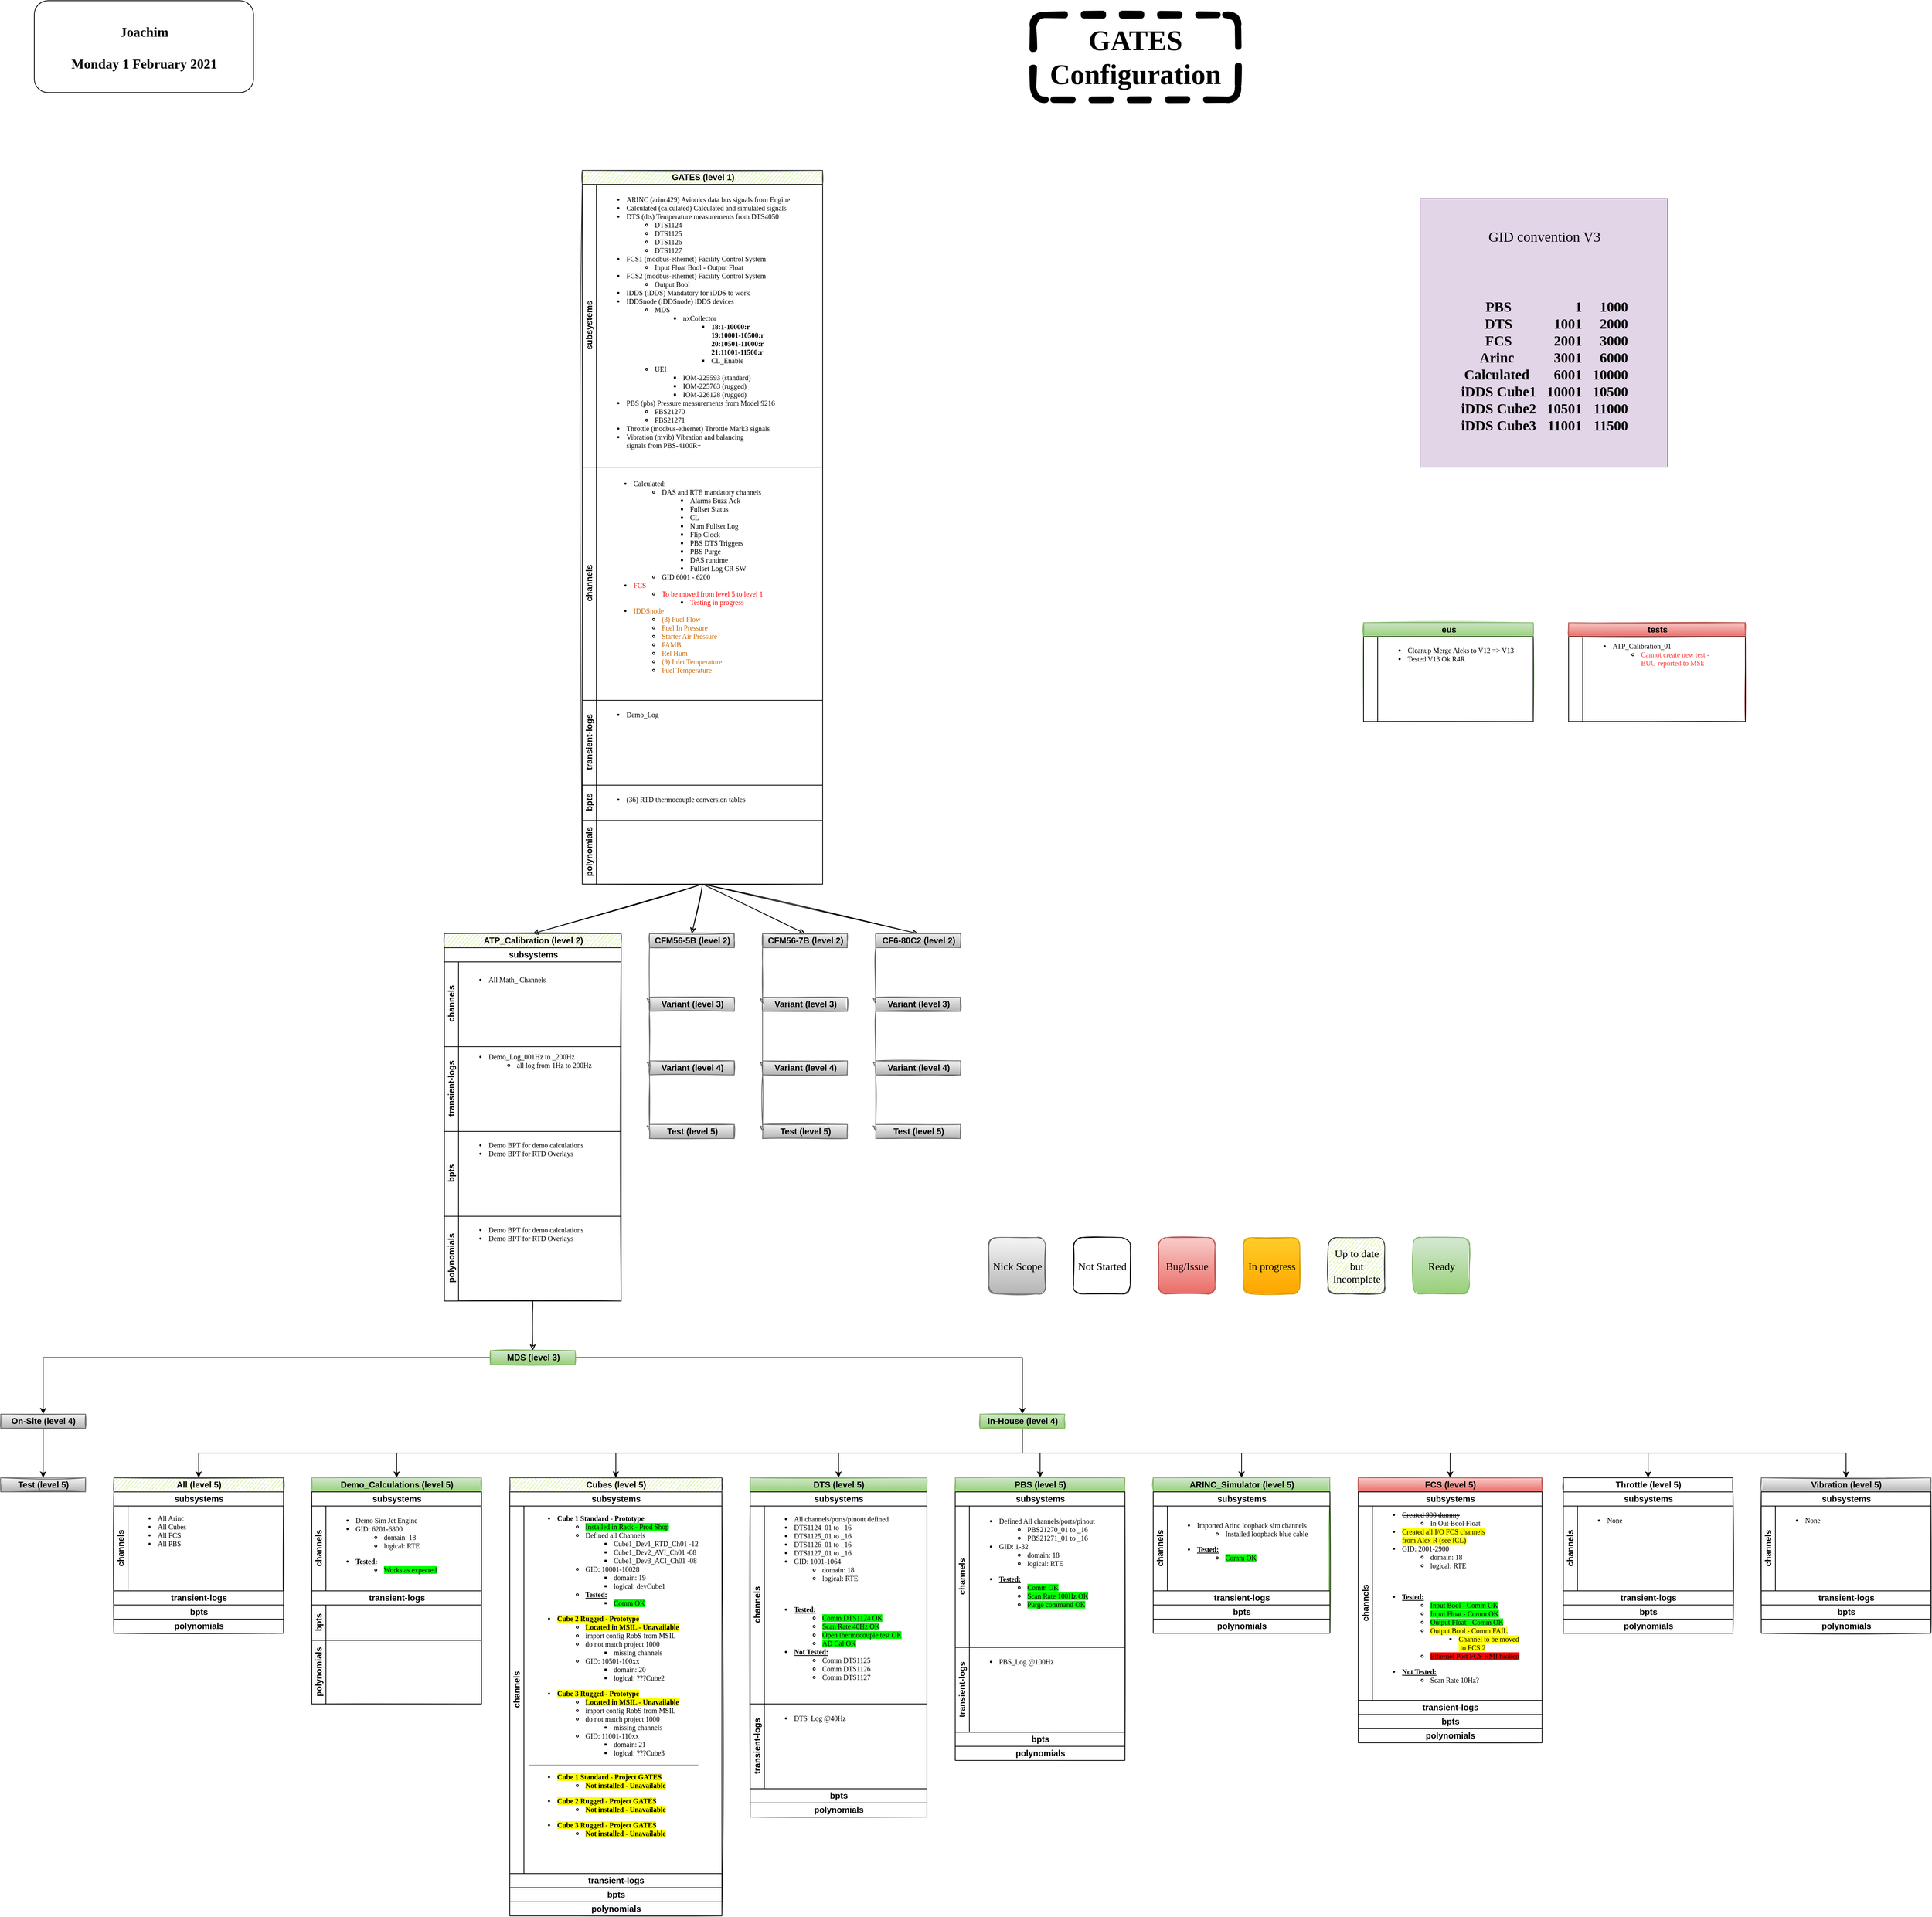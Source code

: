<mxfile version="14.2.9" type="github"><diagram id="vmxHzMyDKpdMMxrAf5EO" name="Dia"><mxGraphModel dx="2272" dy="892" grid="1" gridSize="10" guides="1" tooltips="1" connect="1" arrows="1" fold="1" page="1" pageScale="1" pageWidth="850" pageHeight="1100" math="0" shadow="0"><root><mxCell id="0"/><mxCell id="1" parent="0"/><mxCell id="kkweGTnIHgyPMdLUTqXh-1" style="edgeStyle=orthogonalEdgeStyle;rounded=0;orthogonalLoop=1;jettySize=auto;html=1;entryX=0.5;entryY=0;entryDx=0;entryDy=0;noEdgeStyle=1;orthogonal=1;sketch=1;sketchStyle=rough;exitX=0.5;exitY=1;exitDx=0;exitDy=0;" edge="1" parent="1" source="kkweGTnIHgyPMdLUTqXh-22" target="kkweGTnIHgyPMdLUTqXh-32"><mxGeometry relative="1" as="geometry"/></mxCell><mxCell id="kkweGTnIHgyPMdLUTqXh-2" style="edgeStyle=orthogonalEdgeStyle;rounded=0;orthogonalLoop=1;jettySize=auto;html=1;entryX=0.5;entryY=0;entryDx=0;entryDy=0;noEdgeStyle=1;orthogonal=1;sketch=1;sketchStyle=rough;exitX=0.5;exitY=1;exitDx=0;exitDy=0;" edge="1" parent="1" source="kkweGTnIHgyPMdLUTqXh-22" target="kkweGTnIHgyPMdLUTqXh-42"><mxGeometry relative="1" as="geometry"><mxPoint x="-5160" y="-13663.04" as="targetPoint"/></mxGeometry></mxCell><mxCell id="kkweGTnIHgyPMdLUTqXh-3" style="edgeStyle=orthogonalEdgeStyle;rounded=0;orthogonalLoop=1;jettySize=auto;html=1;entryX=0.5;entryY=0;entryDx=0;entryDy=0;noEdgeStyle=1;orthogonal=1;sketch=1;sketchStyle=rough;exitX=0.5;exitY=1;exitDx=0;exitDy=0;" edge="1" parent="1" source="kkweGTnIHgyPMdLUTqXh-22" target="kkweGTnIHgyPMdLUTqXh-115"><mxGeometry relative="1" as="geometry"/></mxCell><mxCell id="kkweGTnIHgyPMdLUTqXh-4" style="edgeStyle=orthogonalEdgeStyle;rounded=0;orthogonalLoop=1;jettySize=auto;html=1;entryX=0.5;entryY=0;entryDx=0;entryDy=0;noEdgeStyle=1;orthogonal=1;sketch=1;sketchStyle=rough;exitX=0.5;exitY=1;exitDx=0;exitDy=0;" edge="1" parent="1" source="kkweGTnIHgyPMdLUTqXh-22" target="kkweGTnIHgyPMdLUTqXh-121"><mxGeometry relative="1" as="geometry"/></mxCell><mxCell id="kkweGTnIHgyPMdLUTqXh-5" style="edgeStyle=orthogonalEdgeStyle;rounded=0;orthogonalLoop=1;jettySize=auto;html=1;noEdgeStyle=1;orthogonal=1;sketch=1;sketchStyle=rough;entryX=0.5;entryY=0;entryDx=0;entryDy=0;exitX=0.5;exitY=1;exitDx=0;exitDy=0;" edge="1" parent="1" source="kkweGTnIHgyPMdLUTqXh-32" target="kkweGTnIHgyPMdLUTqXh-50"><mxGeometry relative="1" as="geometry"><mxPoint x="-1050" y="1610" as="sourcePoint"/></mxGeometry></mxCell><mxCell id="kkweGTnIHgyPMdLUTqXh-6" style="edgeStyle=orthogonalEdgeStyle;rounded=0;orthogonalLoop=1;jettySize=auto;html=1;entryX=0;entryY=0.5;entryDx=0;entryDy=0;noEdgeStyle=1;orthogonal=1;sketch=1;sketchStyle=rough;fillColor=#f5f5f5;strokeColor=#666666;gradientColor=#b3b3b3;" edge="1" parent="1" source="kkweGTnIHgyPMdLUTqXh-42" target="kkweGTnIHgyPMdLUTqXh-127"><mxGeometry relative="1" as="geometry"/></mxCell><mxCell id="kkweGTnIHgyPMdLUTqXh-7" style="edgeStyle=orthogonalEdgeStyle;rounded=0;orthogonalLoop=1;jettySize=auto;html=1;entryX=0;entryY=0.5;entryDx=0;entryDy=0;noEdgeStyle=1;orthogonal=1;sketch=1;sketchStyle=rough;fillColor=#f5f5f5;strokeColor=#666666;gradientColor=#b3b3b3;" edge="1" parent="1" source="kkweGTnIHgyPMdLUTqXh-115" target="kkweGTnIHgyPMdLUTqXh-145"><mxGeometry relative="1" as="geometry"/></mxCell><mxCell id="kkweGTnIHgyPMdLUTqXh-8" style="edgeStyle=orthogonalEdgeStyle;rounded=0;orthogonalLoop=1;jettySize=auto;html=1;entryX=0;entryY=0.5;entryDx=0;entryDy=0;noEdgeStyle=1;orthogonal=1;sketch=1;sketchStyle=rough;fillColor=#f5f5f5;strokeColor=#666666;gradientColor=#b3b3b3;" edge="1" parent="1" source="kkweGTnIHgyPMdLUTqXh-121" target="kkweGTnIHgyPMdLUTqXh-163"><mxGeometry relative="1" as="geometry"/></mxCell><mxCell id="kkweGTnIHgyPMdLUTqXh-9" style="edgeStyle=orthogonalEdgeStyle;rounded=0;orthogonalLoop=1;jettySize=auto;html=1;entryX=0;entryY=0.5;entryDx=0;entryDy=0;noEdgeStyle=1;orthogonal=1;sketch=1;sketchStyle=rough;fillColor=#f5f5f5;strokeColor=#666666;gradientColor=#b3b3b3;" edge="1" parent="1" source="kkweGTnIHgyPMdLUTqXh-127" target="kkweGTnIHgyPMdLUTqXh-133"><mxGeometry relative="1" as="geometry"/></mxCell><mxCell id="kkweGTnIHgyPMdLUTqXh-10" style="edgeStyle=orthogonalEdgeStyle;rounded=0;orthogonalLoop=1;jettySize=auto;html=1;entryX=0;entryY=0.5;entryDx=0;entryDy=0;noEdgeStyle=1;orthogonal=1;sketch=1;sketchStyle=rough;fillColor=#f5f5f5;strokeColor=#666666;gradientColor=#b3b3b3;" edge="1" parent="1" source="kkweGTnIHgyPMdLUTqXh-133" target="kkweGTnIHgyPMdLUTqXh-139"><mxGeometry relative="1" as="geometry"/></mxCell><mxCell id="kkweGTnIHgyPMdLUTqXh-11" style="edgeStyle=orthogonalEdgeStyle;rounded=0;orthogonalLoop=1;jettySize=auto;html=1;entryX=0;entryY=0.5;entryDx=0;entryDy=0;noEdgeStyle=1;orthogonal=1;sketch=1;sketchStyle=rough;fillColor=#f5f5f5;strokeColor=#666666;gradientColor=#b3b3b3;" edge="1" parent="1" source="kkweGTnIHgyPMdLUTqXh-145" target="kkweGTnIHgyPMdLUTqXh-151"><mxGeometry relative="1" as="geometry"/></mxCell><mxCell id="kkweGTnIHgyPMdLUTqXh-12" style="edgeStyle=orthogonalEdgeStyle;rounded=0;orthogonalLoop=1;jettySize=auto;html=1;entryX=0;entryY=0.5;entryDx=0;entryDy=0;noEdgeStyle=1;orthogonal=1;sketch=1;sketchStyle=rough;fillColor=#f5f5f5;strokeColor=#666666;gradientColor=#b3b3b3;" edge="1" parent="1" source="kkweGTnIHgyPMdLUTqXh-151" target="kkweGTnIHgyPMdLUTqXh-157"><mxGeometry relative="1" as="geometry"/></mxCell><mxCell id="kkweGTnIHgyPMdLUTqXh-13" style="edgeStyle=orthogonalEdgeStyle;rounded=0;orthogonalLoop=1;jettySize=auto;html=1;entryX=0;entryY=0.5;entryDx=0;entryDy=0;noEdgeStyle=1;orthogonal=1;sketch=1;sketchStyle=rough;fillColor=#f5f5f5;strokeColor=#666666;gradientColor=#b3b3b3;" edge="1" parent="1" source="kkweGTnIHgyPMdLUTqXh-163" target="kkweGTnIHgyPMdLUTqXh-169"><mxGeometry relative="1" as="geometry"/></mxCell><mxCell id="kkweGTnIHgyPMdLUTqXh-14" style="edgeStyle=orthogonalEdgeStyle;rounded=0;orthogonalLoop=1;jettySize=auto;html=1;entryX=0;entryY=0.5;entryDx=0;entryDy=0;noEdgeStyle=1;orthogonal=1;sketch=1;sketchStyle=rough;fillColor=#f5f5f5;strokeColor=#666666;gradientColor=#b3b3b3;" edge="1" parent="1" source="kkweGTnIHgyPMdLUTqXh-169" target="kkweGTnIHgyPMdLUTqXh-175"><mxGeometry relative="1" as="geometry"/></mxCell><mxCell id="kkweGTnIHgyPMdLUTqXh-15" value="&lt;h1&gt;GATES Configuration&lt;/h1&gt;" style="text;html=1;fillColor=none;align=center;verticalAlign=middle;whiteSpace=wrap;rounded=1;comic=0;sketch=1;fontFamily=Comic Sans MS;fontSize=20;glass=0;strokeColor=#000000;strokeWidth=9;dashed=1;" vertex="1" parent="1"><mxGeometry x="1320" y="290" width="290" height="120" as="geometry"/></mxCell><mxCell id="kkweGTnIHgyPMdLUTqXh-16" value="In progress" style="rounded=1;whiteSpace=wrap;html=1;gradientColor=#ffa500;fillColor=#ffcd28;strokeColor=#d79b00;sketch=1;fontFamily=Comic Sans MS;fontSize=15;" vertex="1" parent="1"><mxGeometry x="1617.5" y="2020" width="80" height="80" as="geometry"/></mxCell><mxCell id="kkweGTnIHgyPMdLUTqXh-17" value="Bug/Issue" style="rounded=1;whiteSpace=wrap;html=1;gradientColor=#ea6b66;fillColor=#f8cecc;strokeColor=#b85450;sketch=1;fontFamily=Comic Sans MS;fontSize=15;" vertex="1" parent="1"><mxGeometry x="1497.5" y="2020" width="80" height="80" as="geometry"/></mxCell><mxCell id="kkweGTnIHgyPMdLUTqXh-18" value="Nick Scope" style="rounded=1;whiteSpace=wrap;html=1;gradientColor=#b3b3b3;fillColor=#f5f5f5;strokeColor=#666666;sketch=1;fontFamily=Comic Sans MS;fontSize=15;" vertex="1" parent="1"><mxGeometry x="1257.5" y="2020" width="80" height="80" as="geometry"/></mxCell><mxCell id="kkweGTnIHgyPMdLUTqXh-19" value="Ready" style="rounded=1;whiteSpace=wrap;html=1;gradientColor=#97d077;fillColor=#d5e8d4;strokeColor=#82b366;sketch=1;fontFamily=Comic Sans MS;fontSize=15;" vertex="1" parent="1"><mxGeometry x="1857.5" y="2020" width="80" height="80" as="geometry"/></mxCell><mxCell id="kkweGTnIHgyPMdLUTqXh-20" value="Up to date but Incomplete" style="rounded=1;whiteSpace=wrap;html=1;fillColor=#cdeb8b;strokeColor=#36393d;sketch=1;fontFamily=Comic Sans MS;fontSize=15;" vertex="1" parent="1"><mxGeometry x="1737.5" y="2020" width="80" height="80" as="geometry"/></mxCell><mxCell id="kkweGTnIHgyPMdLUTqXh-21" value="Not Started" style="rounded=1;whiteSpace=wrap;html=1;sketch=1;fontFamily=Comic Sans MS;fontSize=15;" vertex="1" parent="1"><mxGeometry x="1377.5" y="2020" width="80" height="80" as="geometry"/></mxCell><mxCell id="kkweGTnIHgyPMdLUTqXh-22" value="GATES (level 1)" style="swimlane;html=1;childLayout=stackLayout;resizeParent=1;resizeParentMax=0;horizontal=1;startSize=20;horizontalStack=0;sketch=1;sketchStyle=rough;fillColor=#cdeb8b;strokeColor=#36393d;" vertex="1" parent="1"><mxGeometry x="682.5" y="510" width="340" height="1010" as="geometry"><mxRectangle x="-6290" y="680" width="120" height="20" as="alternateBounds"/></mxGeometry></mxCell><mxCell id="kkweGTnIHgyPMdLUTqXh-23" value="subsystems" style="swimlane;html=1;startSize=20;horizontal=0;" vertex="1" parent="kkweGTnIHgyPMdLUTqXh-22"><mxGeometry y="20" width="340" height="400" as="geometry"><mxRectangle y="20" width="350" height="20" as="alternateBounds"/></mxGeometry></mxCell><mxCell id="kkweGTnIHgyPMdLUTqXh-24" value="&lt;ul&gt;&lt;li&gt;ARINC (arinc429) Avionics data bus signals from Engine&lt;/li&gt;&lt;li&gt;Calculated (calculated) Calculated and simulated signals&lt;/li&gt;&lt;li&gt;DTS (dts) Temperature measurements from DTS4050&lt;/li&gt;&lt;ul&gt;&lt;li&gt;DTS1124&lt;/li&gt;&lt;li&gt;DTS1125&lt;/li&gt;&lt;li&gt;DTS1126&lt;/li&gt;&lt;li&gt;DTS1127&lt;/li&gt;&lt;/ul&gt;&lt;li&gt;FCS1 (modbus-ethernet) Facility Control System&lt;/li&gt;&lt;ul&gt;&lt;li&gt;Input Float Bool - Output Float&lt;br&gt;&lt;/li&gt;&lt;/ul&gt;&lt;li&gt;FCS2 (modbus-ethernet) Facility Control System&lt;/li&gt;&lt;ul&gt;&lt;li&gt;Output Bool&lt;br&gt;&lt;/li&gt;&lt;/ul&gt;&lt;li&gt;IDDS (iDDS) Mandatory for iDDS to work&lt;/li&gt;&lt;li&gt;IDDSnode (iDDSnode) iDDS devices&lt;/li&gt;&lt;ul&gt;&lt;li&gt;&lt;span&gt;MDS&lt;/span&gt;&lt;br&gt;&lt;/li&gt;&lt;ul&gt;&lt;li&gt;&lt;span&gt;nxCollector&lt;/span&gt;&lt;/li&gt;&lt;ul&gt;&lt;li&gt;&lt;span&gt;&lt;b&gt;18:1-10000:r &lt;br&gt;19:10001-10500:r &lt;br&gt;20:10501-11000:r &lt;br&gt;21:11001-11500:r&lt;/b&gt;&lt;br&gt;&lt;/span&gt;&lt;/li&gt;&lt;li&gt;&lt;span&gt;CL_Enable&lt;/span&gt;&lt;/li&gt;&lt;/ul&gt;&lt;/ul&gt;&lt;li&gt;&lt;span&gt;UEI&lt;/span&gt;&lt;/li&gt;&lt;ul&gt;&lt;li&gt;&lt;span&gt;IOM-225593 (standard)&lt;/span&gt;&lt;/li&gt;&lt;li&gt;&lt;span&gt;IOM-225763 (rugged)&lt;/span&gt;&lt;/li&gt;&lt;li&gt;&lt;span&gt;IOM-226128 (rugged)&lt;/span&gt;&lt;/li&gt;&lt;/ul&gt;&lt;/ul&gt;&lt;li&gt;PBS (pbs) Pressure measurements from Model 9216&lt;/li&gt;&lt;ul&gt;&lt;li&gt;PBS21270&lt;/li&gt;&lt;li&gt;PBS21271&lt;/li&gt;&lt;/ul&gt;&lt;li&gt;&lt;span&gt;Throttle (modbus-ethernet)&amp;nbsp;&lt;/span&gt;Throttle Mark3 signals&lt;br&gt;&lt;/li&gt;&lt;li&gt;Vibration&amp;nbsp;(mvib)&amp;nbsp;Vibration and balancing &lt;br&gt;signals from PBS-4100R+&lt;/li&gt;&lt;/ul&gt;" style="text;align=left;verticalAlign=middle;resizable=0;points=[];autosize=1;fontSize=10;fontFamily=Comic Sans MS;rounded=0;sketch=0;html=1;" vertex="1" parent="kkweGTnIHgyPMdLUTqXh-23"><mxGeometry x="20" width="320" height="390" as="geometry"/></mxCell><mxCell id="kkweGTnIHgyPMdLUTqXh-25" value="channels" style="swimlane;html=1;startSize=20;horizontal=0;" vertex="1" parent="kkweGTnIHgyPMdLUTqXh-22"><mxGeometry y="420" width="340" height="330" as="geometry"><mxRectangle y="140" width="160" height="20" as="alternateBounds"/></mxGeometry></mxCell><mxCell id="kkweGTnIHgyPMdLUTqXh-26" value="&lt;ul&gt;&lt;li&gt;&lt;span&gt;Calculated:&amp;nbsp;&lt;/span&gt;&lt;br&gt;&lt;/li&gt;&lt;ul&gt;&lt;li&gt;DAS and RTE mandatory channels&lt;/li&gt;&lt;ul&gt;&lt;li&gt;&lt;span&gt;Alarms Buzz Ack&lt;/span&gt;&lt;br&gt;&lt;/li&gt;&lt;li&gt;Fullset Status&lt;/li&gt;&lt;li&gt;CL&lt;/li&gt;&lt;li&gt;Num Fullset Log&lt;/li&gt;&lt;li&gt;Flip Clock&lt;/li&gt;&lt;li&gt;PBS DTS Triggers&lt;/li&gt;&lt;li&gt;PBS Purge&lt;/li&gt;&lt;li&gt;DAS runtime&lt;/li&gt;&lt;li&gt;Fullset Log CR SW&lt;/li&gt;&lt;/ul&gt;&lt;li&gt;GID 6001 - 6200&lt;/li&gt;&lt;/ul&gt;&lt;li&gt;&lt;span style=&quot;color: rgb(255 , 0 , 0)&quot;&gt;FCS&lt;/span&gt;&lt;br&gt;&lt;/li&gt;&lt;ul&gt;&lt;li&gt;&lt;font color=&quot;#ff0000&quot;&gt;To be moved from level 5 to level 1&lt;/font&gt;&lt;/li&gt;&lt;ul&gt;&lt;li&gt;&lt;font color=&quot;#ff0000&quot;&gt;Testing in progress&amp;nbsp;&lt;/font&gt;&lt;/li&gt;&lt;/ul&gt;&lt;/ul&gt;&lt;li&gt;&lt;span&gt;&lt;font color=&quot;#cc6600&quot;&gt;IDDSnode&lt;/font&gt;&lt;/span&gt;&lt;/li&gt;&lt;ul&gt;&lt;li&gt;&lt;span&gt;&lt;font color=&quot;#cc6600&quot;&gt;(3) Fuel Flow&lt;/font&gt;&lt;/span&gt;&lt;/li&gt;&lt;li&gt;&lt;span&gt;&lt;font color=&quot;#cc6600&quot;&gt;Fuel In Pressure&lt;/font&gt;&lt;/span&gt;&lt;/li&gt;&lt;li&gt;&lt;span&gt;&lt;font color=&quot;#cc6600&quot;&gt;Starter Air Pressure&lt;/font&gt;&lt;/span&gt;&lt;/li&gt;&lt;li&gt;&lt;span&gt;&lt;font color=&quot;#cc6600&quot;&gt;PAMB&lt;/font&gt;&lt;/span&gt;&lt;/li&gt;&lt;li&gt;&lt;span&gt;&lt;font color=&quot;#cc6600&quot;&gt;Rel Hum&lt;/font&gt;&lt;/span&gt;&lt;/li&gt;&lt;li&gt;&lt;span&gt;&lt;font color=&quot;#cc6600&quot;&gt;(9) Inlet Temperature&lt;/font&gt;&lt;/span&gt;&lt;/li&gt;&lt;li&gt;&lt;span&gt;&lt;font color=&quot;#cc6600&quot;&gt;Fuel Temperature&lt;/font&gt;&lt;/span&gt;&lt;/li&gt;&lt;/ul&gt;&lt;/ul&gt;" style="text;align=left;verticalAlign=middle;resizable=0;points=[];autosize=1;fontSize=10;fontFamily=Comic Sans MS;rounded=0;sketch=0;html=1;" vertex="1" parent="kkweGTnIHgyPMdLUTqXh-25"><mxGeometry x="30" y="5" width="260" height="300" as="geometry"/></mxCell><mxCell id="kkweGTnIHgyPMdLUTqXh-27" value="transient-logs" style="swimlane;html=1;startSize=20;horizontal=0;" vertex="1" parent="kkweGTnIHgyPMdLUTqXh-22"><mxGeometry y="750" width="340" height="120" as="geometry"><mxRectangle y="260" width="160" height="20" as="alternateBounds"/></mxGeometry></mxCell><mxCell id="kkweGTnIHgyPMdLUTqXh-28" value="&lt;ul&gt;&lt;li&gt;Demo_Log&lt;/li&gt;&lt;/ul&gt;" style="text;align=left;verticalAlign=middle;resizable=0;points=[];autosize=1;fontSize=10;fontFamily=Comic Sans MS;rounded=0;sketch=0;html=1;" vertex="1" parent="kkweGTnIHgyPMdLUTqXh-27"><mxGeometry x="20" width="100" height="40" as="geometry"/></mxCell><mxCell id="kkweGTnIHgyPMdLUTqXh-29" value="&lt;span style=&quot;background-color: rgb(248 , 249 , 250)&quot;&gt;bpts&lt;/span&gt;" style="swimlane;html=1;startSize=20;horizontal=0;" vertex="1" parent="kkweGTnIHgyPMdLUTqXh-22"><mxGeometry y="870" width="340" height="50" as="geometry"><mxRectangle y="380" width="160" height="20" as="alternateBounds"/></mxGeometry></mxCell><mxCell id="kkweGTnIHgyPMdLUTqXh-30" value="&lt;ul&gt;&lt;li&gt;&lt;span&gt;(36) RTD thermocouple conversion tables&lt;/span&gt;&lt;br&gt;&lt;/li&gt;&lt;/ul&gt;" style="text;align=left;verticalAlign=middle;resizable=0;points=[];autosize=1;fontSize=10;fontFamily=Comic Sans MS;rounded=0;sketch=0;html=1;" vertex="1" parent="kkweGTnIHgyPMdLUTqXh-29"><mxGeometry x="20" width="250" height="40" as="geometry"/></mxCell><mxCell id="kkweGTnIHgyPMdLUTqXh-31" value="&lt;span style=&quot;background-color: rgb(248 , 249 , 250)&quot;&gt;polynomials&lt;/span&gt;" style="swimlane;html=1;startSize=20;horizontal=0;" vertex="1" parent="kkweGTnIHgyPMdLUTqXh-22"><mxGeometry y="920" width="340" height="90" as="geometry"><mxRectangle y="550" width="350" height="20" as="alternateBounds"/></mxGeometry></mxCell><mxCell id="kkweGTnIHgyPMdLUTqXh-32" value="ATP_Calibration (level 2)" style="swimlane;html=1;childLayout=stackLayout;resizeParent=1;resizeParentMax=0;horizontal=1;startSize=20;horizontalStack=0;sketch=1;sketchStyle=rough;fillColor=#cdeb8b;strokeColor=#36393d;" vertex="1" parent="1"><mxGeometry x="487.5" y="1590" width="250" height="520" as="geometry"><mxRectangle x="-6485" y="1710" width="120" height="20" as="alternateBounds"/></mxGeometry></mxCell><mxCell id="kkweGTnIHgyPMdLUTqXh-33" value="subsystems" style="swimlane;html=1;startSize=20;horizontal=0;sketchStyle=rough;" vertex="1" collapsed="1" parent="kkweGTnIHgyPMdLUTqXh-32"><mxGeometry y="20" width="250" height="20" as="geometry"><mxRectangle y="20" width="160" height="120" as="alternateBounds"/></mxGeometry></mxCell><mxCell id="kkweGTnIHgyPMdLUTqXh-34" value="channels" style="swimlane;html=1;startSize=20;horizontal=0;sketchStyle=rough;" vertex="1" parent="kkweGTnIHgyPMdLUTqXh-32"><mxGeometry y="40" width="250" height="120" as="geometry"><mxRectangle y="40" width="160" height="20" as="alternateBounds"/></mxGeometry></mxCell><mxCell id="kkweGTnIHgyPMdLUTqXh-35" value="&lt;ul&gt;&lt;li&gt;All Math_ Channels&lt;/li&gt;&lt;/ul&gt;" style="text;align=left;verticalAlign=middle;resizable=0;points=[];autosize=1;fontSize=10;fontFamily=Comic Sans MS;rounded=0;sketch=0;html=1;" vertex="1" parent="kkweGTnIHgyPMdLUTqXh-34"><mxGeometry x="20" y="5" width="150" height="40" as="geometry"/></mxCell><mxCell id="kkweGTnIHgyPMdLUTqXh-36" value="transient-logs" style="swimlane;html=1;startSize=20;horizontal=0;sketchStyle=rough;" vertex="1" parent="kkweGTnIHgyPMdLUTqXh-32"><mxGeometry y="160" width="250" height="120" as="geometry"><mxRectangle y="160" width="160" height="20" as="alternateBounds"/></mxGeometry></mxCell><mxCell id="kkweGTnIHgyPMdLUTqXh-37" value="&lt;ul&gt;&lt;li&gt;Demo_Log_001Hz to _200Hz&lt;/li&gt;&lt;ul&gt;&lt;li&gt;all log from 1Hz to 200Hz&lt;/li&gt;&lt;/ul&gt;&lt;/ul&gt;" style="text;align=left;verticalAlign=middle;resizable=0;points=[];autosize=1;fontSize=10;fontFamily=Comic Sans MS;rounded=0;sketch=0;html=1;" vertex="1" parent="kkweGTnIHgyPMdLUTqXh-36"><mxGeometry x="20" y="-5" width="220" height="50" as="geometry"/></mxCell><mxCell id="kkweGTnIHgyPMdLUTqXh-38" value="&lt;span style=&quot;background-color: rgb(248 , 249 , 250)&quot;&gt;bpts&lt;/span&gt;" style="swimlane;html=1;startSize=20;horizontal=0;sketchStyle=rough;" vertex="1" parent="kkweGTnIHgyPMdLUTqXh-32"><mxGeometry y="280" width="250" height="120" as="geometry"><mxRectangle y="280" width="160" height="20" as="alternateBounds"/></mxGeometry></mxCell><mxCell id="kkweGTnIHgyPMdLUTqXh-39" value="&lt;ul&gt;&lt;li&gt;&lt;span&gt;Demo BPT for demo&amp;nbsp;&lt;/span&gt;calculations&lt;br&gt;&lt;/li&gt;&lt;li&gt;&lt;span&gt;Demo BPT for RTD Overlays&lt;/span&gt;&lt;/li&gt;&lt;/ul&gt;" style="text;align=left;verticalAlign=middle;resizable=0;points=[];autosize=1;fontSize=10;fontFamily=Comic Sans MS;rounded=0;sketch=0;html=1;" vertex="1" parent="kkweGTnIHgyPMdLUTqXh-38"><mxGeometry x="20" width="210" height="50" as="geometry"/></mxCell><mxCell id="kkweGTnIHgyPMdLUTqXh-40" value="&lt;span style=&quot;background-color: rgb(248 , 249 , 250)&quot;&gt;polynomials&lt;/span&gt;" style="swimlane;html=1;startSize=20;horizontal=0;sketchStyle=rough;" vertex="1" parent="kkweGTnIHgyPMdLUTqXh-32"><mxGeometry y="400" width="250" height="120" as="geometry"><mxRectangle y="400" width="160" height="20" as="alternateBounds"/></mxGeometry></mxCell><mxCell id="kkweGTnIHgyPMdLUTqXh-41" value="&lt;ul&gt;&lt;li&gt;Demo BPT for demo calculations&lt;/li&gt;&lt;li&gt;Demo BPT for RTD Overlays&lt;/li&gt;&lt;/ul&gt;" style="text;align=left;verticalAlign=middle;resizable=0;points=[];autosize=1;fontSize=10;fontFamily=Comic Sans MS;rounded=0;sketch=0;html=1;" vertex="1" parent="kkweGTnIHgyPMdLUTqXh-40"><mxGeometry x="20" width="210" height="50" as="geometry"/></mxCell><mxCell id="kkweGTnIHgyPMdLUTqXh-42" value="CFM56-5B (level 2)" style="swimlane;html=1;childLayout=stackLayout;resizeParent=1;resizeParentMax=0;horizontal=1;startSize=20;horizontalStack=0;sketch=1;sketchStyle=rough;fillColor=#f5f5f5;strokeColor=#666666;gradientColor=#b3b3b3;" vertex="1" collapsed="1" parent="1"><mxGeometry x="777.5" y="1590" width="120" height="20" as="geometry"><mxRectangle x="240" y="720" width="160" height="220" as="alternateBounds"/></mxGeometry></mxCell><mxCell id="kkweGTnIHgyPMdLUTqXh-43" value="subsystems" style="swimlane;html=1;startSize=20;horizontal=0;" vertex="1" collapsed="1" parent="kkweGTnIHgyPMdLUTqXh-42"><mxGeometry y="20" width="120" height="20" as="geometry"><mxRectangle y="20" width="160" height="120" as="alternateBounds"/></mxGeometry></mxCell><mxCell id="kkweGTnIHgyPMdLUTqXh-44" value="channels" style="swimlane;html=1;startSize=20;horizontal=0;" vertex="1" parent="kkweGTnIHgyPMdLUTqXh-42"><mxGeometry y="40" width="120" height="120" as="geometry"><mxRectangle y="140" width="200" height="20" as="alternateBounds"/></mxGeometry></mxCell><mxCell id="kkweGTnIHgyPMdLUTqXh-45" value="transient-logs" style="swimlane;html=1;startSize=20;horizontal=0;" vertex="1" collapsed="1" parent="kkweGTnIHgyPMdLUTqXh-42"><mxGeometry y="160" width="120" height="20" as="geometry"><mxRectangle y="160" width="160" height="120" as="alternateBounds"/></mxGeometry></mxCell><mxCell id="kkweGTnIHgyPMdLUTqXh-46" value="&lt;span style=&quot;background-color: rgb(248 , 249 , 250)&quot;&gt;bpts&lt;/span&gt;" style="swimlane;html=1;startSize=20;horizontal=0;" vertex="1" collapsed="1" parent="kkweGTnIHgyPMdLUTqXh-42"><mxGeometry y="180" width="120" height="20" as="geometry"><mxRectangle y="380" width="200" height="120" as="alternateBounds"/></mxGeometry></mxCell><mxCell id="kkweGTnIHgyPMdLUTqXh-47" value="&lt;span style=&quot;background-color: rgb(248 , 249 , 250)&quot;&gt;polynomials&lt;/span&gt;" style="swimlane;html=1;startSize=20;horizontal=0;" vertex="1" collapsed="1" parent="kkweGTnIHgyPMdLUTqXh-42"><mxGeometry y="200" width="120" height="20" as="geometry"><mxRectangle y="500" width="200" height="120" as="alternateBounds"/></mxGeometry></mxCell><mxCell id="kkweGTnIHgyPMdLUTqXh-48" style="edgeStyle=orthogonalEdgeStyle;rounded=0;orthogonalLoop=1;jettySize=auto;html=1;fontSize=11;" edge="1" parent="1" source="kkweGTnIHgyPMdLUTqXh-50" target="kkweGTnIHgyPMdLUTqXh-182"><mxGeometry relative="1" as="geometry"/></mxCell><mxCell id="kkweGTnIHgyPMdLUTqXh-49" style="edgeStyle=orthogonalEdgeStyle;rounded=0;orthogonalLoop=1;jettySize=auto;html=1;fontSize=11;" edge="1" parent="1" source="kkweGTnIHgyPMdLUTqXh-50" target="kkweGTnIHgyPMdLUTqXh-65"><mxGeometry relative="1" as="geometry"/></mxCell><mxCell id="kkweGTnIHgyPMdLUTqXh-50" value="MDS (level 3)" style="swimlane;html=1;childLayout=stackLayout;resizeParent=1;resizeParentMax=0;horizontal=1;startSize=20;horizontalStack=0;sketch=1;sketchStyle=rough;fillColor=#d5e8d4;strokeColor=#82b366;gradientColor=#97d077;" vertex="1" collapsed="1" parent="1"><mxGeometry x="552.5" y="2180" width="120" height="20" as="geometry"><mxRectangle x="-6420" y="2310" width="160" height="120" as="alternateBounds"/></mxGeometry></mxCell><mxCell id="kkweGTnIHgyPMdLUTqXh-51" value="subsystems" style="swimlane;html=1;startSize=20;horizontal=0;" vertex="1" collapsed="1" parent="kkweGTnIHgyPMdLUTqXh-50"><mxGeometry y="20" width="120" height="20" as="geometry"><mxRectangle y="20" width="160" height="120" as="alternateBounds"/></mxGeometry></mxCell><mxCell id="kkweGTnIHgyPMdLUTqXh-52" value="channels" style="swimlane;html=1;startSize=20;horizontal=0;" vertex="1" collapsed="1" parent="kkweGTnIHgyPMdLUTqXh-50"><mxGeometry y="40" width="120" height="20" as="geometry"><mxRectangle y="40" width="160" height="120" as="alternateBounds"/></mxGeometry></mxCell><mxCell id="kkweGTnIHgyPMdLUTqXh-53" value="transient-logs" style="swimlane;html=1;startSize=20;horizontal=0;" vertex="1" collapsed="1" parent="kkweGTnIHgyPMdLUTqXh-50"><mxGeometry y="60" width="120" height="20" as="geometry"><mxRectangle y="60" width="160" height="120" as="alternateBounds"/></mxGeometry></mxCell><mxCell id="kkweGTnIHgyPMdLUTqXh-54" value="&lt;span style=&quot;background-color: rgb(248 , 249 , 250)&quot;&gt;bpts&lt;/span&gt;" style="swimlane;html=1;startSize=20;horizontal=0;" vertex="1" collapsed="1" parent="kkweGTnIHgyPMdLUTqXh-50"><mxGeometry y="80" width="120" height="20" as="geometry"><mxRectangle y="380" width="200" height="120" as="alternateBounds"/></mxGeometry></mxCell><mxCell id="kkweGTnIHgyPMdLUTqXh-55" value="&lt;span style=&quot;background-color: rgb(248 , 249 , 250)&quot;&gt;polynomials&lt;/span&gt;" style="swimlane;html=1;startSize=20;horizontal=0;" vertex="1" collapsed="1" parent="kkweGTnIHgyPMdLUTqXh-50"><mxGeometry y="100" width="120" height="20" as="geometry"><mxRectangle y="500" width="200" height="120" as="alternateBounds"/></mxGeometry></mxCell><mxCell id="kkweGTnIHgyPMdLUTqXh-56" style="edgeStyle=orthogonalEdgeStyle;rounded=0;orthogonalLoop=1;jettySize=auto;html=1;exitX=0.5;exitY=1;exitDx=0;exitDy=0;entryX=0.5;entryY=0;entryDx=0;entryDy=0;fontSize=11;" edge="1" parent="1" source="kkweGTnIHgyPMdLUTqXh-65" target="kkweGTnIHgyPMdLUTqXh-201"><mxGeometry relative="1" as="geometry"/></mxCell><mxCell id="kkweGTnIHgyPMdLUTqXh-57" style="edgeStyle=orthogonalEdgeStyle;rounded=0;orthogonalLoop=1;jettySize=auto;html=1;exitX=0.5;exitY=1;exitDx=0;exitDy=0;entryX=0.5;entryY=0;entryDx=0;entryDy=0;fontSize=11;" edge="1" parent="1" source="kkweGTnIHgyPMdLUTqXh-65" target="kkweGTnIHgyPMdLUTqXh-71"><mxGeometry relative="1" as="geometry"/></mxCell><mxCell id="kkweGTnIHgyPMdLUTqXh-58" style="edgeStyle=orthogonalEdgeStyle;rounded=0;orthogonalLoop=1;jettySize=auto;html=1;exitX=0.5;exitY=1;exitDx=0;exitDy=0;entryX=0.5;entryY=0;entryDx=0;entryDy=0;fontSize=11;" edge="1" parent="1" source="kkweGTnIHgyPMdLUTqXh-65" target="kkweGTnIHgyPMdLUTqXh-78"><mxGeometry relative="1" as="geometry"/></mxCell><mxCell id="kkweGTnIHgyPMdLUTqXh-59" style="edgeStyle=orthogonalEdgeStyle;rounded=0;orthogonalLoop=1;jettySize=auto;html=1;exitX=0.5;exitY=1;exitDx=0;exitDy=0;entryX=0.5;entryY=0;entryDx=0;entryDy=0;fontSize=11;" edge="1" parent="1" source="kkweGTnIHgyPMdLUTqXh-65" target="kkweGTnIHgyPMdLUTqXh-85"><mxGeometry relative="1" as="geometry"/></mxCell><mxCell id="kkweGTnIHgyPMdLUTqXh-60" style="edgeStyle=orthogonalEdgeStyle;rounded=0;orthogonalLoop=1;jettySize=auto;html=1;exitX=0.5;exitY=1;exitDx=0;exitDy=0;entryX=0.5;entryY=0;entryDx=0;entryDy=0;fontSize=11;" edge="1" parent="1" source="kkweGTnIHgyPMdLUTqXh-65" target="kkweGTnIHgyPMdLUTqXh-93"><mxGeometry relative="1" as="geometry"/></mxCell><mxCell id="kkweGTnIHgyPMdLUTqXh-61" style="edgeStyle=orthogonalEdgeStyle;rounded=0;orthogonalLoop=1;jettySize=auto;html=1;exitX=0.5;exitY=1;exitDx=0;exitDy=0;entryX=0.5;entryY=0;entryDx=0;entryDy=0;fontSize=11;" edge="1" parent="1" source="kkweGTnIHgyPMdLUTqXh-65" target="kkweGTnIHgyPMdLUTqXh-101"><mxGeometry relative="1" as="geometry"/></mxCell><mxCell id="kkweGTnIHgyPMdLUTqXh-62" style="edgeStyle=orthogonalEdgeStyle;rounded=0;orthogonalLoop=1;jettySize=auto;html=1;exitX=0.5;exitY=1;exitDx=0;exitDy=0;entryX=0.5;entryY=0;entryDx=0;entryDy=0;fontSize=11;" edge="1" parent="1" source="kkweGTnIHgyPMdLUTqXh-65" target="kkweGTnIHgyPMdLUTqXh-108"><mxGeometry relative="1" as="geometry"/></mxCell><mxCell id="kkweGTnIHgyPMdLUTqXh-63" style="edgeStyle=orthogonalEdgeStyle;rounded=0;orthogonalLoop=1;jettySize=auto;html=1;exitX=0.5;exitY=1;exitDx=0;exitDy=0;entryX=0.5;entryY=0;entryDx=0;entryDy=0;fontSize=11;" edge="1" parent="1" source="kkweGTnIHgyPMdLUTqXh-65" target="kkweGTnIHgyPMdLUTqXh-194"><mxGeometry relative="1" as="geometry"/></mxCell><mxCell id="kkweGTnIHgyPMdLUTqXh-64" style="edgeStyle=orthogonalEdgeStyle;rounded=0;orthogonalLoop=1;jettySize=auto;html=1;exitX=0.5;exitY=1;exitDx=0;exitDy=0;fontSize=11;" edge="1" parent="1" source="kkweGTnIHgyPMdLUTqXh-65" target="kkweGTnIHgyPMdLUTqXh-208"><mxGeometry relative="1" as="geometry"/></mxCell><mxCell id="kkweGTnIHgyPMdLUTqXh-65" value="In-House (level 4)" style="swimlane;html=1;childLayout=stackLayout;resizeParent=1;resizeParentMax=0;horizontal=1;startSize=20;horizontalStack=0;sketch=1;sketchStyle=rough;gradientColor=#97d077;fillColor=#d5e8d4;strokeColor=#82b366;" vertex="1" collapsed="1" parent="1"><mxGeometry x="1245" y="2270" width="120" height="20" as="geometry"><mxRectangle x="670" y="250" width="160" height="120" as="alternateBounds"/></mxGeometry></mxCell><mxCell id="kkweGTnIHgyPMdLUTqXh-66" value="subsystems" style="swimlane;html=1;startSize=20;horizontal=0;" vertex="1" collapsed="1" parent="kkweGTnIHgyPMdLUTqXh-65"><mxGeometry y="20" width="120" height="20" as="geometry"><mxRectangle y="20" width="160" height="120" as="alternateBounds"/></mxGeometry></mxCell><mxCell id="kkweGTnIHgyPMdLUTqXh-67" value="channels" style="swimlane;html=1;startSize=20;horizontal=0;" vertex="1" collapsed="1" parent="kkweGTnIHgyPMdLUTqXh-65"><mxGeometry y="40" width="120" height="20" as="geometry"><mxRectangle y="40" width="160" height="120" as="alternateBounds"/></mxGeometry></mxCell><mxCell id="kkweGTnIHgyPMdLUTqXh-68" value="transient-logs" style="swimlane;html=1;startSize=20;horizontal=0;" vertex="1" collapsed="1" parent="kkweGTnIHgyPMdLUTqXh-65"><mxGeometry y="60" width="120" height="20" as="geometry"><mxRectangle y="60" width="160" height="120" as="alternateBounds"/></mxGeometry></mxCell><mxCell id="kkweGTnIHgyPMdLUTqXh-69" value="&lt;span style=&quot;background-color: rgb(248 , 249 , 250)&quot;&gt;bpts&lt;/span&gt;" style="swimlane;html=1;startSize=20;horizontal=0;" vertex="1" collapsed="1" parent="kkweGTnIHgyPMdLUTqXh-65"><mxGeometry y="80" width="120" height="20" as="geometry"><mxRectangle y="380" width="200" height="120" as="alternateBounds"/></mxGeometry></mxCell><mxCell id="kkweGTnIHgyPMdLUTqXh-70" value="&lt;span style=&quot;background-color: rgb(248 , 249 , 250)&quot;&gt;polynomials&lt;/span&gt;" style="swimlane;html=1;startSize=20;horizontal=0;" vertex="1" collapsed="1" parent="kkweGTnIHgyPMdLUTqXh-65"><mxGeometry y="100" width="120" height="20" as="geometry"><mxRectangle y="500" width="200" height="120" as="alternateBounds"/></mxGeometry></mxCell><mxCell id="kkweGTnIHgyPMdLUTqXh-71" value="Demo_Calculations (level 5)" style="swimlane;html=1;childLayout=stackLayout;resizeParent=1;resizeParentMax=0;horizontal=1;startSize=20;horizontalStack=0;sketch=1;sketchStyle=rough;rounded=0;gradientColor=#97d077;fillColor=#d5e8d4;strokeColor=#82b366;" vertex="1" parent="1"><mxGeometry x="300" y="2360" width="240" height="320" as="geometry"><mxRectangle x="-8090" y="2510" width="120" height="20" as="alternateBounds"/></mxGeometry></mxCell><mxCell id="kkweGTnIHgyPMdLUTqXh-72" value="subsystems" style="swimlane;html=1;startSize=20;horizontal=0;" vertex="1" collapsed="1" parent="kkweGTnIHgyPMdLUTqXh-71"><mxGeometry y="20" width="240" height="20" as="geometry"><mxRectangle y="20" width="160" height="120" as="alternateBounds"/></mxGeometry></mxCell><mxCell id="kkweGTnIHgyPMdLUTqXh-73" value="channels" style="swimlane;html=1;startSize=20;horizontal=0;" vertex="1" parent="kkweGTnIHgyPMdLUTqXh-71"><mxGeometry y="40" width="240" height="120" as="geometry"><mxRectangle y="40" width="160" height="20" as="alternateBounds"/></mxGeometry></mxCell><mxCell id="kkweGTnIHgyPMdLUTqXh-74" value="&lt;ul&gt;&lt;li&gt;Demo Sim Jet Engine&lt;/li&gt;&lt;li&gt;&lt;span&gt;GID: 6201-6800&lt;/span&gt;&lt;/li&gt;&lt;ul&gt;&lt;li&gt;domain: 18&lt;/li&gt;&lt;li&gt;logical: RTE&lt;/li&gt;&lt;/ul&gt;&lt;/ul&gt;&lt;div&gt;&lt;ul&gt;&lt;li&gt;&lt;b&gt;&lt;u&gt;Tested:&lt;/u&gt;&lt;/b&gt;&lt;/li&gt;&lt;ul&gt;&lt;li&gt;&lt;span style=&quot;background-color: rgb(0 , 255 , 0)&quot;&gt;Wo&lt;/span&gt;&lt;span style=&quot;background-color: rgb(0 , 255 , 0)&quot;&gt;rks as&amp;nbsp;expected&lt;/span&gt;&lt;/li&gt;&lt;/ul&gt;&lt;/ul&gt;&lt;/div&gt;" style="text;align=left;verticalAlign=middle;resizable=0;points=[];autosize=1;fontSize=10;fontFamily=Comic Sans MS;rounded=0;sketch=0;html=1;comic=0;" vertex="1" parent="kkweGTnIHgyPMdLUTqXh-73"><mxGeometry x="20" y="-1.421e-14" width="190" height="110" as="geometry"/></mxCell><mxCell id="kkweGTnIHgyPMdLUTqXh-75" value="transient-logs" style="swimlane;html=1;startSize=20;horizontal=0;" vertex="1" collapsed="1" parent="kkweGTnIHgyPMdLUTqXh-71"><mxGeometry y="160" width="240" height="20" as="geometry"><mxRectangle y="60" width="160" height="120" as="alternateBounds"/></mxGeometry></mxCell><mxCell id="kkweGTnIHgyPMdLUTqXh-76" value="&lt;span style=&quot;background-color: rgb(248 , 249 , 250)&quot;&gt;bpts&lt;/span&gt;" style="swimlane;html=1;startSize=20;horizontal=0;" vertex="1" parent="kkweGTnIHgyPMdLUTqXh-71"><mxGeometry y="180" width="240" height="50" as="geometry"><mxRectangle y="180" width="240" height="20" as="alternateBounds"/></mxGeometry></mxCell><mxCell id="kkweGTnIHgyPMdLUTqXh-77" value="&lt;span style=&quot;background-color: rgb(248 , 249 , 250)&quot;&gt;polynomials&lt;/span&gt;" style="swimlane;html=1;startSize=20;horizontal=0;" vertex="1" parent="kkweGTnIHgyPMdLUTqXh-71"><mxGeometry y="230" width="240" height="90" as="geometry"><mxRectangle y="300" width="240" height="20" as="alternateBounds"/></mxGeometry></mxCell><mxCell id="kkweGTnIHgyPMdLUTqXh-78" value="Cubes (level 5)" style="swimlane;html=1;childLayout=stackLayout;resizeParent=1;resizeParentMax=0;horizontal=1;startSize=20;horizontalStack=0;sketch=1;sketchStyle=rough;fillColor=#cdeb8b;strokeColor=#36393d;" vertex="1" parent="1"><mxGeometry x="580" y="2360" width="300" height="620" as="geometry"><mxRectangle x="-7810" y="2510" width="120" height="20" as="alternateBounds"/></mxGeometry></mxCell><mxCell id="kkweGTnIHgyPMdLUTqXh-79" value="subsystems" style="swimlane;html=1;startSize=20;horizontal=0;" vertex="1" collapsed="1" parent="kkweGTnIHgyPMdLUTqXh-78"><mxGeometry y="20" width="300" height="20" as="geometry"><mxRectangle y="20" width="160" height="120" as="alternateBounds"/></mxGeometry></mxCell><mxCell id="kkweGTnIHgyPMdLUTqXh-80" value="channels" style="swimlane;html=1;startSize=20;horizontal=0;" vertex="1" parent="kkweGTnIHgyPMdLUTqXh-78"><mxGeometry y="40" width="300" height="520" as="geometry"><mxRectangle y="40" width="160" height="20" as="alternateBounds"/></mxGeometry></mxCell><mxCell id="kkweGTnIHgyPMdLUTqXh-81" value="&lt;p style=&quot;line-height: 150%&quot;&gt;&lt;/p&gt;&lt;ul&gt;&lt;li&gt;&lt;b&gt;Cube 1 Standard - Prototype&lt;/b&gt;&lt;/li&gt;&lt;ul&gt;&lt;li&gt;&lt;span style=&quot;background-color: rgb(0 , 255 , 0)&quot;&gt;Installed in Rack - Prod Shop&lt;/span&gt;&lt;/li&gt;&lt;li&gt;Defined all Channels&lt;/li&gt;&lt;ul&gt;&lt;li&gt;Cube1_Dev1_RTD_Ch01 -12&lt;/li&gt;&lt;li&gt;Cube1_Dev2_AVI_Ch01 -08&lt;/li&gt;&lt;li&gt;Cube1_Dev3_ACI_Ch01 -08&lt;/li&gt;&lt;/ul&gt;&lt;li&gt;GID: 10001-10028&lt;/li&gt;&lt;ul&gt;&lt;li&gt;domain: 19&lt;/li&gt;&lt;li&gt;logical: devCube1&lt;/li&gt;&lt;/ul&gt;&lt;li&gt;&lt;b&gt;&lt;u&gt;Tested:&lt;/u&gt;&lt;/b&gt;&lt;/li&gt;&lt;ul&gt;&lt;li&gt;&lt;span style=&quot;background-color: rgb(0 , 255 , 0)&quot;&gt;Comm OK&lt;/span&gt;&lt;/li&gt;&lt;/ul&gt;&lt;/ul&gt;&lt;/ul&gt;&lt;ul&gt;&lt;li&gt;&lt;span style=&quot;background-color: rgb(255 , 255 , 0)&quot;&gt;&lt;b&gt;Cube 2 Rugged - Prototype&lt;/b&gt;&lt;/span&gt;&lt;br&gt;&lt;/li&gt;&lt;ul&gt;&lt;li&gt;&lt;span style=&quot;background-color: rgb(255 , 255 , 0)&quot;&gt;&lt;b&gt;Located in MSIL - Unavailable&lt;/b&gt;&lt;/span&gt;&lt;/li&gt;&lt;li&gt;&lt;span&gt;import config RobS from MSIL&lt;/span&gt;&lt;/li&gt;&lt;li&gt;&lt;span&gt;do not match project 1000&lt;/span&gt;&lt;/li&gt;&lt;ul&gt;&lt;li&gt;&lt;span&gt;missing channels&lt;/span&gt;&lt;/li&gt;&lt;/ul&gt;&lt;li&gt;GID: 10501-100xx&lt;/li&gt;&lt;ul&gt;&lt;li&gt;domain: 20&lt;/li&gt;&lt;li&gt;logical: ???Cube2&lt;/li&gt;&lt;/ul&gt;&lt;/ul&gt;&lt;/ul&gt;&lt;ul&gt;&lt;li&gt;&lt;span style=&quot;background-color: rgb(255 , 255 , 0)&quot;&gt;&lt;b&gt;Cube 3 Rugged - Prototype&lt;/b&gt;&lt;/span&gt;&lt;br&gt;&lt;/li&gt;&lt;ul&gt;&lt;li&gt;&lt;span style=&quot;background-color: rgb(255 , 255 , 0)&quot;&gt;&lt;b&gt;Located in MSIL - Unavailable&lt;/b&gt;&lt;/span&gt;&lt;/li&gt;&lt;/ul&gt;&lt;ul&gt;&lt;li&gt;import config RobS from MSIL&lt;/li&gt;&lt;li&gt;do not match project 1000&lt;/li&gt;&lt;ul&gt;&lt;li&gt;missing channels&lt;/li&gt;&lt;/ul&gt;&lt;li&gt;GID: 11001-110xx&lt;/li&gt;&lt;ul&gt;&lt;li&gt;domain: 21&lt;/li&gt;&lt;li&gt;logical: ???Cube3&lt;/li&gt;&lt;/ul&gt;&lt;/ul&gt;&lt;/ul&gt;&lt;div&gt;&lt;hr&gt;&lt;/div&gt;&lt;ul&gt;&lt;li&gt;&lt;b style=&quot;background-color: rgb(255 , 255 , 0)&quot;&gt;Cube 1 Standard - Project GATES&lt;/b&gt;&lt;/li&gt;&lt;ul&gt;&lt;li&gt;&lt;b style=&quot;background-color: rgb(255 , 255 , 0)&quot;&gt;Not installed - Unavailable&lt;/b&gt;&lt;/li&gt;&lt;/ul&gt;&lt;/ul&gt;&lt;ul&gt;&lt;li&gt;&lt;span style=&quot;background-color: rgb(255 , 255 , 0)&quot;&gt;&lt;b&gt;Cube 2 Rugged&amp;nbsp;&lt;b&gt;- Project GATES&lt;/b&gt;&lt;/b&gt;&lt;/span&gt;&lt;br&gt;&lt;/li&gt;&lt;ul&gt;&lt;li&gt;&lt;b style=&quot;background-color: rgb(255 , 255 , 0)&quot;&gt;Not installed - Unavailable&lt;/b&gt;&lt;/li&gt;&lt;/ul&gt;&lt;/ul&gt;&lt;ul&gt;&lt;li&gt;&lt;b style=&quot;background-color: rgb(255 , 255 , 0)&quot;&gt;Cube 3 Rugged&amp;nbsp;&lt;b&gt;- Project GATES&lt;/b&gt;&lt;/b&gt;&lt;/li&gt;&lt;ul&gt;&lt;li&gt;&lt;b style=&quot;background-color: rgb(255 , 255 , 0)&quot;&gt;Not installed - Unavailable&lt;/b&gt;&lt;/li&gt;&lt;/ul&gt;&lt;/ul&gt;&lt;p&gt;&lt;/p&gt;" style="text;align=left;verticalAlign=middle;resizable=0;points=[];autosize=1;fontSize=10;fontFamily=Comic Sans MS;rounded=0;sketch=0;html=1;" vertex="1" parent="kkweGTnIHgyPMdLUTqXh-80"><mxGeometry x="25" width="270" height="480" as="geometry"/></mxCell><mxCell id="kkweGTnIHgyPMdLUTqXh-82" value="transient-logs" style="swimlane;html=1;startSize=20;horizontal=0;" vertex="1" collapsed="1" parent="kkweGTnIHgyPMdLUTqXh-78"><mxGeometry y="560" width="300" height="20" as="geometry"><mxRectangle y="60" width="160" height="120" as="alternateBounds"/></mxGeometry></mxCell><mxCell id="kkweGTnIHgyPMdLUTqXh-83" value="&lt;span style=&quot;background-color: rgb(248 , 249 , 250)&quot;&gt;bpts&lt;/span&gt;" style="swimlane;html=1;startSize=20;horizontal=0;" vertex="1" collapsed="1" parent="kkweGTnIHgyPMdLUTqXh-78"><mxGeometry y="580" width="300" height="20" as="geometry"><mxRectangle y="380" width="200" height="120" as="alternateBounds"/></mxGeometry></mxCell><mxCell id="kkweGTnIHgyPMdLUTqXh-84" value="&lt;span style=&quot;background-color: rgb(248 , 249 , 250)&quot;&gt;polynomials&lt;/span&gt;" style="swimlane;html=1;startSize=20;horizontal=0;" vertex="1" collapsed="1" parent="kkweGTnIHgyPMdLUTqXh-78"><mxGeometry y="600" width="300" height="20" as="geometry"><mxRectangle y="500" width="200" height="120" as="alternateBounds"/></mxGeometry></mxCell><mxCell id="kkweGTnIHgyPMdLUTqXh-85" value="DTS (level 5)" style="swimlane;html=1;childLayout=stackLayout;resizeParent=1;resizeParentMax=0;horizontal=1;startSize=20;horizontalStack=0;sketch=1;sketchStyle=rough;gradientColor=#97d077;fillColor=#d5e8d4;strokeColor=#82b366;" vertex="1" parent="1"><mxGeometry x="920" y="2360" width="250" height="480" as="geometry"><mxRectangle x="-7490" y="2510" width="120" height="20" as="alternateBounds"/></mxGeometry></mxCell><mxCell id="kkweGTnIHgyPMdLUTqXh-86" value="subsystems" style="swimlane;html=1;startSize=20;horizontal=0;" vertex="1" collapsed="1" parent="kkweGTnIHgyPMdLUTqXh-85"><mxGeometry y="20" width="250" height="20" as="geometry"><mxRectangle y="20" width="160" height="120" as="alternateBounds"/></mxGeometry></mxCell><mxCell id="kkweGTnIHgyPMdLUTqXh-87" value="channels" style="swimlane;html=1;startSize=20;horizontal=0;" vertex="1" parent="kkweGTnIHgyPMdLUTqXh-85"><mxGeometry y="40" width="250" height="280" as="geometry"><mxRectangle y="40" width="160" height="20" as="alternateBounds"/></mxGeometry></mxCell><mxCell id="kkweGTnIHgyPMdLUTqXh-88" value="&lt;ul&gt;&lt;li&gt;All channels/ports/pinout defined&lt;/li&gt;&lt;li&gt;DTS1124_01 to _16&lt;/li&gt;&lt;li&gt;DTS1125_01 to _16&lt;/li&gt;&lt;li&gt;DTS1126_01 to _16&lt;/li&gt;&lt;li&gt;DTS1127_01 to _16&lt;/li&gt;&lt;li&gt;GID: 1001-1064&lt;/li&gt;&lt;ul&gt;&lt;li&gt;domain: 18&lt;/li&gt;&lt;li&gt;logical: RTE&lt;/li&gt;&lt;/ul&gt;&lt;/ul&gt;&lt;div&gt;&lt;br&gt;&lt;/div&gt;&lt;ul&gt;&lt;li&gt;&lt;b&gt;&lt;u&gt;Tested:&lt;/u&gt;&lt;/b&gt;&lt;/li&gt;&lt;ul&gt;&lt;li&gt;&lt;span style=&quot;background-color: rgb(0 , 255 , 0)&quot;&gt;Comm DTS1124 OK&lt;/span&gt;&lt;/li&gt;&lt;li&gt;&lt;span style=&quot;background-color: rgb(0 , 255 , 0)&quot;&gt;Scan Rate 40Hz OK&lt;/span&gt;&lt;/li&gt;&lt;li&gt;&lt;span style=&quot;background-color: rgb(0 , 255 , 0)&quot;&gt;Open thermocouple test OK&lt;/span&gt;&lt;/li&gt;&lt;li&gt;&lt;span style=&quot;background-color: rgb(0 , 255 , 0)&quot;&gt;AD Cal OK&lt;/span&gt;&lt;/li&gt;&lt;/ul&gt;&lt;li&gt;&lt;b&gt;&lt;u&gt;Not Tested:&lt;/u&gt;&lt;/b&gt;&lt;/li&gt;&lt;ul&gt;&lt;li&gt;Comm DTS1125&lt;/li&gt;&lt;li&gt;Comm DTS1126&lt;/li&gt;&lt;li&gt;Comm DTS1127&lt;/li&gt;&lt;/ul&gt;&lt;/ul&gt;" style="text;align=left;verticalAlign=middle;resizable=0;points=[];autosize=1;fontSize=10;fontFamily=Comic Sans MS;rounded=0;sketch=0;html=1;" vertex="1" parent="kkweGTnIHgyPMdLUTqXh-87"><mxGeometry x="20" width="230" height="260" as="geometry"/></mxCell><mxCell id="kkweGTnIHgyPMdLUTqXh-89" value="transient-logs" style="swimlane;html=1;startSize=20;horizontal=0;" vertex="1" parent="kkweGTnIHgyPMdLUTqXh-85"><mxGeometry y="320" width="250" height="120" as="geometry"><mxRectangle y="320" width="250" height="20" as="alternateBounds"/></mxGeometry></mxCell><mxCell id="kkweGTnIHgyPMdLUTqXh-90" value="&lt;ul&gt;&lt;li&gt;DTS_Log @40Hz&lt;/li&gt;&lt;/ul&gt;" style="text;align=left;verticalAlign=middle;resizable=0;points=[];autosize=1;fontSize=10;fontFamily=Comic Sans MS;rounded=0;sketch=0;html=1;" vertex="1" parent="kkweGTnIHgyPMdLUTqXh-89"><mxGeometry x="20" width="140" height="40" as="geometry"/></mxCell><mxCell id="kkweGTnIHgyPMdLUTqXh-91" value="&lt;span style=&quot;background-color: rgb(248 , 249 , 250)&quot;&gt;bpts&lt;/span&gt;" style="swimlane;html=1;startSize=20;horizontal=0;" vertex="1" collapsed="1" parent="kkweGTnIHgyPMdLUTqXh-85"><mxGeometry y="440" width="250" height="20" as="geometry"><mxRectangle y="380" width="200" height="120" as="alternateBounds"/></mxGeometry></mxCell><mxCell id="kkweGTnIHgyPMdLUTqXh-92" value="&lt;span style=&quot;background-color: rgb(248 , 249 , 250)&quot;&gt;polynomials&lt;/span&gt;" style="swimlane;html=1;startSize=20;horizontal=0;" vertex="1" collapsed="1" parent="kkweGTnIHgyPMdLUTqXh-85"><mxGeometry y="460" width="250" height="20" as="geometry"><mxRectangle y="500" width="200" height="120" as="alternateBounds"/></mxGeometry></mxCell><mxCell id="kkweGTnIHgyPMdLUTqXh-93" value="PBS (level 5)" style="swimlane;html=1;childLayout=stackLayout;resizeParent=1;resizeParentMax=0;horizontal=1;startSize=20;horizontalStack=0;sketch=1;sketchStyle=rough;gradientColor=#97d077;fillColor=#d5e8d4;strokeColor=#82b366;" vertex="1" parent="1"><mxGeometry x="1210" y="2360" width="240" height="400" as="geometry"><mxRectangle x="-7210" y="2510" width="240" height="20" as="alternateBounds"/></mxGeometry></mxCell><mxCell id="kkweGTnIHgyPMdLUTqXh-94" value="subsystems" style="swimlane;html=1;startSize=20;horizontal=0;" vertex="1" collapsed="1" parent="kkweGTnIHgyPMdLUTqXh-93"><mxGeometry y="20" width="240" height="20" as="geometry"><mxRectangle y="20" width="160" height="120" as="alternateBounds"/></mxGeometry></mxCell><mxCell id="kkweGTnIHgyPMdLUTqXh-95" value="channels" style="swimlane;html=1;startSize=20;horizontal=0;" vertex="1" parent="kkweGTnIHgyPMdLUTqXh-93"><mxGeometry y="40" width="240" height="200" as="geometry"><mxRectangle y="40" width="160" height="20" as="alternateBounds"/></mxGeometry></mxCell><mxCell id="kkweGTnIHgyPMdLUTqXh-96" value="&lt;ul&gt;&lt;li&gt;Defined All channels/ports/pinout&lt;/li&gt;&lt;ul&gt;&lt;li&gt;PBS21270_01 to _16&lt;/li&gt;&lt;li&gt;PBS21271_01 to _16&lt;/li&gt;&lt;/ul&gt;&lt;li&gt;&lt;span&gt;GID: 1-32&lt;/span&gt;&lt;br&gt;&lt;/li&gt;&lt;ul&gt;&lt;li&gt;domain: 18&lt;/li&gt;&lt;li&gt;logical: RTE&lt;/li&gt;&lt;/ul&gt;&lt;/ul&gt;&lt;div&gt;&lt;ul&gt;&lt;li&gt;&lt;b&gt;&lt;u&gt;Tested:&lt;/u&gt;&lt;/b&gt;&lt;/li&gt;&lt;ul&gt;&lt;li&gt;&lt;span style=&quot;background-color: rgb(0 , 255 , 0)&quot;&gt;Comm OK&lt;/span&gt;&lt;/li&gt;&lt;li&gt;&lt;span style=&quot;background-color: rgb(0 , 255 , 0)&quot;&gt;Scan Rate 100Hz OK&lt;/span&gt;&lt;/li&gt;&lt;li&gt;&lt;span style=&quot;background-color: rgb(0 , 255 , 0)&quot;&gt;Purge command OK&lt;/span&gt;&lt;/li&gt;&lt;/ul&gt;&lt;/ul&gt;&lt;/div&gt;" style="text;align=left;verticalAlign=middle;resizable=0;points=[];autosize=1;fontSize=10;fontFamily=Comic Sans MS;rounded=0;sketch=0;html=1;" vertex="1" parent="kkweGTnIHgyPMdLUTqXh-95"><mxGeometry x="20" width="210" height="160" as="geometry"/></mxCell><mxCell id="kkweGTnIHgyPMdLUTqXh-97" value="transient-logs" style="swimlane;html=1;startSize=20;horizontal=0;" vertex="1" parent="kkweGTnIHgyPMdLUTqXh-93"><mxGeometry y="240" width="240" height="120" as="geometry"><mxRectangle y="240" width="240" height="20" as="alternateBounds"/></mxGeometry></mxCell><mxCell id="kkweGTnIHgyPMdLUTqXh-98" value="&lt;ul&gt;&lt;li&gt;PBS_Log @100Hz&lt;/li&gt;&lt;/ul&gt;" style="text;align=left;verticalAlign=middle;resizable=0;points=[];autosize=1;fontSize=10;fontFamily=Comic Sans MS;rounded=0;sketch=0;html=1;" vertex="1" parent="kkweGTnIHgyPMdLUTqXh-97"><mxGeometry x="20" width="140" height="40" as="geometry"/></mxCell><mxCell id="kkweGTnIHgyPMdLUTqXh-99" value="&lt;span style=&quot;background-color: rgb(248 , 249 , 250)&quot;&gt;bpts&lt;/span&gt;" style="swimlane;html=1;startSize=20;horizontal=0;" vertex="1" collapsed="1" parent="kkweGTnIHgyPMdLUTqXh-93"><mxGeometry y="360" width="240" height="20" as="geometry"><mxRectangle y="380" width="200" height="120" as="alternateBounds"/></mxGeometry></mxCell><mxCell id="kkweGTnIHgyPMdLUTqXh-100" value="&lt;span style=&quot;background-color: rgb(248 , 249 , 250)&quot;&gt;polynomials&lt;/span&gt;" style="swimlane;html=1;startSize=20;horizontal=0;" vertex="1" collapsed="1" parent="kkweGTnIHgyPMdLUTqXh-93"><mxGeometry y="380" width="240" height="20" as="geometry"><mxRectangle y="500" width="200" height="120" as="alternateBounds"/></mxGeometry></mxCell><mxCell id="kkweGTnIHgyPMdLUTqXh-101" value="ARINC_Simulator (level 5)" style="swimlane;html=1;childLayout=stackLayout;resizeParent=1;resizeParentMax=0;horizontal=1;startSize=20;horizontalStack=0;sketch=1;sketchStyle=rough;fillColor=#d5e8d4;strokeColor=#82b366;gradientColor=#97d077;" vertex="1" parent="1"><mxGeometry x="1490" y="2360" width="250" height="220" as="geometry"><mxRectangle x="-6930" y="2510" width="120" height="20" as="alternateBounds"/></mxGeometry></mxCell><mxCell id="kkweGTnIHgyPMdLUTqXh-102" value="subsystems" style="swimlane;html=1;startSize=20;horizontal=0;" vertex="1" collapsed="1" parent="kkweGTnIHgyPMdLUTqXh-101"><mxGeometry y="20" width="250" height="20" as="geometry"><mxRectangle y="20" width="160" height="120" as="alternateBounds"/></mxGeometry></mxCell><mxCell id="kkweGTnIHgyPMdLUTqXh-103" value="channels" style="swimlane;html=1;startSize=20;horizontal=0;" vertex="1" parent="kkweGTnIHgyPMdLUTqXh-101"><mxGeometry y="40" width="250" height="120" as="geometry"><mxRectangle y="40" width="160" height="20" as="alternateBounds"/></mxGeometry></mxCell><mxCell id="kkweGTnIHgyPMdLUTqXh-104" value="&lt;ul&gt;&lt;li&gt;Imported Arinc loopback sim channels&lt;/li&gt;&lt;ul&gt;&lt;li&gt;Installed loopback blue cable&lt;/li&gt;&lt;/ul&gt;&lt;/ul&gt;&lt;div&gt;&lt;ul&gt;&lt;li&gt;&lt;b&gt;&lt;u&gt;Tested:&lt;/u&gt;&lt;/b&gt;&lt;/li&gt;&lt;ul&gt;&lt;li&gt;&lt;span style=&quot;background-color: rgb(0 , 255 , 0)&quot;&gt;Comm OK&lt;/span&gt;&lt;/li&gt;&lt;/ul&gt;&lt;/ul&gt;&lt;/div&gt;" style="text;align=left;verticalAlign=middle;resizable=0;points=[];autosize=1;fontSize=10;fontFamily=Comic Sans MS;rounded=0;sketch=0;html=1;" vertex="1" parent="kkweGTnIHgyPMdLUTqXh-103"><mxGeometry x="20" y="10" width="230" height="80" as="geometry"/></mxCell><mxCell id="kkweGTnIHgyPMdLUTqXh-105" value="transient-logs" style="swimlane;html=1;startSize=20;horizontal=0;" vertex="1" collapsed="1" parent="kkweGTnIHgyPMdLUTqXh-101"><mxGeometry y="160" width="250" height="20" as="geometry"><mxRectangle y="60" width="160" height="120" as="alternateBounds"/></mxGeometry></mxCell><mxCell id="kkweGTnIHgyPMdLUTqXh-106" value="&lt;span style=&quot;background-color: rgb(248 , 249 , 250)&quot;&gt;bpts&lt;/span&gt;" style="swimlane;html=1;startSize=20;horizontal=0;" vertex="1" collapsed="1" parent="kkweGTnIHgyPMdLUTqXh-101"><mxGeometry y="180" width="250" height="20" as="geometry"><mxRectangle y="380" width="200" height="120" as="alternateBounds"/></mxGeometry></mxCell><mxCell id="kkweGTnIHgyPMdLUTqXh-107" value="&lt;span style=&quot;background-color: rgb(248 , 249 , 250)&quot;&gt;polynomials&lt;/span&gt;" style="swimlane;html=1;startSize=20;horizontal=0;" vertex="1" collapsed="1" parent="kkweGTnIHgyPMdLUTqXh-101"><mxGeometry y="200" width="250" height="20" as="geometry"><mxRectangle y="500" width="200" height="120" as="alternateBounds"/></mxGeometry></mxCell><mxCell id="kkweGTnIHgyPMdLUTqXh-108" value="FCS (level 5)" style="swimlane;html=1;childLayout=stackLayout;resizeParent=1;resizeParentMax=0;horizontal=1;startSize=20;horizontalStack=0;sketch=1;sketchStyle=rough;gradientColor=#ea6b66;fillColor=#f8cecc;strokeColor=#b85450;" vertex="1" parent="1"><mxGeometry x="1780" y="2360" width="260" height="375" as="geometry"><mxRectangle x="-6650" y="2510" width="120" height="20" as="alternateBounds"/></mxGeometry></mxCell><mxCell id="kkweGTnIHgyPMdLUTqXh-109" value="subsystems" style="swimlane;html=1;startSize=20;horizontal=0;" vertex="1" collapsed="1" parent="kkweGTnIHgyPMdLUTqXh-108"><mxGeometry y="20" width="260" height="20" as="geometry"><mxRectangle y="20" width="160" height="120" as="alternateBounds"/></mxGeometry></mxCell><mxCell id="kkweGTnIHgyPMdLUTqXh-110" value="channels" style="swimlane;html=1;startSize=20;horizontal=0;" vertex="1" parent="kkweGTnIHgyPMdLUTqXh-108"><mxGeometry y="40" width="260" height="275" as="geometry"><mxRectangle y="40" width="160" height="20" as="alternateBounds"/></mxGeometry></mxCell><mxCell id="kkweGTnIHgyPMdLUTqXh-111" value="&lt;ul&gt;&lt;li&gt;&lt;strike&gt;Created 900 dummy&lt;/strike&gt;&lt;/li&gt;&lt;ul&gt;&lt;li&gt;&lt;strike&gt;In Out Bool Float&lt;/strike&gt;&lt;/li&gt;&lt;/ul&gt;&lt;li&gt;&lt;span style=&quot;background-color: rgb(255 , 255 , 0)&quot;&gt;Created all I/O FCS channels &lt;br&gt;from Alex R (see ICL)&lt;/span&gt;&lt;/li&gt;&lt;li&gt;GID: 2001-2900&lt;br&gt;&lt;/li&gt;&lt;ul&gt;&lt;li&gt;domain: 18&lt;/li&gt;&lt;li&gt;logical: RTE&lt;/li&gt;&lt;/ul&gt;&lt;/ul&gt;&lt;div&gt;&lt;br&gt;&lt;/div&gt;&lt;div&gt;&lt;ul&gt;&lt;li&gt;&lt;b&gt;&lt;u&gt;Tested:&lt;/u&gt;&lt;/b&gt;&lt;/li&gt;&lt;ul&gt;&lt;li&gt;&lt;span style=&quot;background-color: rgb(0 , 255 , 0)&quot;&gt;Input Bool - Comm OK&lt;/span&gt;&lt;/li&gt;&lt;li&gt;&lt;span style=&quot;background-color: rgb(0 , 255 , 0)&quot;&gt;Input Float - Comm OK&lt;/span&gt;&lt;/li&gt;&lt;li&gt;&lt;span style=&quot;background-color: rgb(0 , 255 , 0)&quot;&gt;Output Float - Comm OK&lt;/span&gt;&lt;/li&gt;&lt;li&gt;&lt;span style=&quot;background-color: rgb(255 , 255 , 0)&quot;&gt;Output Bool - Comm FAIL&lt;/span&gt;&lt;/li&gt;&lt;ul&gt;&lt;li&gt;&lt;span style=&quot;background-color: rgb(255 , 255 , 0)&quot;&gt;Channel to be moved&lt;br&gt;&amp;nbsp;to FCS 2&lt;/span&gt;&lt;/li&gt;&lt;/ul&gt;&lt;li&gt;&lt;span style=&quot;background-color: rgb(255 , 0 , 0)&quot;&gt;Ethernet Port FCS HMI broken&lt;/span&gt;&lt;/li&gt;&lt;/ul&gt;&lt;/ul&gt;&lt;div&gt;&lt;ul&gt;&lt;li&gt;&lt;b&gt;&lt;u&gt;Not Tested:&lt;/u&gt;&lt;/b&gt;&lt;/li&gt;&lt;ul&gt;&lt;li&gt;Scan Rate 10Hz?&lt;br&gt;&lt;/li&gt;&lt;/ul&gt;&lt;/ul&gt;&lt;/div&gt;&lt;/div&gt;&lt;div&gt;&lt;br&gt;&lt;/div&gt;" style="text;align=left;verticalAlign=middle;resizable=0;points=[];autosize=1;fontSize=10;fontFamily=Comic Sans MS;rounded=0;sketch=0;html=1;" vertex="1" parent="kkweGTnIHgyPMdLUTqXh-110"><mxGeometry x="20" y="-5" width="240" height="280" as="geometry"/></mxCell><mxCell id="kkweGTnIHgyPMdLUTqXh-112" value="transient-logs" style="swimlane;html=1;startSize=20;horizontal=0;" vertex="1" collapsed="1" parent="kkweGTnIHgyPMdLUTqXh-108"><mxGeometry y="315" width="260" height="20" as="geometry"><mxRectangle y="60" width="160" height="120" as="alternateBounds"/></mxGeometry></mxCell><mxCell id="kkweGTnIHgyPMdLUTqXh-113" value="&lt;span style=&quot;background-color: rgb(248 , 249 , 250)&quot;&gt;bpts&lt;/span&gt;" style="swimlane;html=1;startSize=20;horizontal=0;" vertex="1" collapsed="1" parent="kkweGTnIHgyPMdLUTqXh-108"><mxGeometry y="335" width="260" height="20" as="geometry"><mxRectangle y="380" width="200" height="120" as="alternateBounds"/></mxGeometry></mxCell><mxCell id="kkweGTnIHgyPMdLUTqXh-114" value="&lt;span style=&quot;background-color: rgb(248 , 249 , 250)&quot;&gt;polynomials&lt;/span&gt;" style="swimlane;html=1;startSize=20;horizontal=0;" vertex="1" collapsed="1" parent="kkweGTnIHgyPMdLUTqXh-108"><mxGeometry y="355" width="260" height="20" as="geometry"><mxRectangle y="500" width="200" height="120" as="alternateBounds"/></mxGeometry></mxCell><mxCell id="kkweGTnIHgyPMdLUTqXh-115" value="CFM56-7B (level 2)" style="swimlane;html=1;childLayout=stackLayout;resizeParent=1;resizeParentMax=0;horizontal=1;startSize=20;horizontalStack=0;sketch=1;sketchStyle=rough;fillColor=#f5f5f5;strokeColor=#666666;gradientColor=#b3b3b3;" vertex="1" collapsed="1" parent="1"><mxGeometry x="937.5" y="1590" width="120" height="20" as="geometry"><mxRectangle x="240" y="720" width="160" height="220" as="alternateBounds"/></mxGeometry></mxCell><mxCell id="kkweGTnIHgyPMdLUTqXh-116" value="subsystems" style="swimlane;html=1;startSize=20;horizontal=0;" vertex="1" collapsed="1" parent="kkweGTnIHgyPMdLUTqXh-115"><mxGeometry y="20" width="120" height="20" as="geometry"><mxRectangle y="20" width="160" height="120" as="alternateBounds"/></mxGeometry></mxCell><mxCell id="kkweGTnIHgyPMdLUTqXh-117" value="channels" style="swimlane;html=1;startSize=20;horizontal=0;" vertex="1" parent="kkweGTnIHgyPMdLUTqXh-115"><mxGeometry y="40" width="120" height="120" as="geometry"><mxRectangle y="140" width="200" height="20" as="alternateBounds"/></mxGeometry></mxCell><mxCell id="kkweGTnIHgyPMdLUTqXh-118" value="transient-logs" style="swimlane;html=1;startSize=20;horizontal=0;" vertex="1" collapsed="1" parent="kkweGTnIHgyPMdLUTqXh-115"><mxGeometry y="160" width="120" height="20" as="geometry"><mxRectangle y="160" width="160" height="120" as="alternateBounds"/></mxGeometry></mxCell><mxCell id="kkweGTnIHgyPMdLUTqXh-119" value="&lt;span style=&quot;background-color: rgb(248 , 249 , 250)&quot;&gt;bpts&lt;/span&gt;" style="swimlane;html=1;startSize=20;horizontal=0;" vertex="1" collapsed="1" parent="kkweGTnIHgyPMdLUTqXh-115"><mxGeometry y="180" width="120" height="20" as="geometry"><mxRectangle y="380" width="200" height="120" as="alternateBounds"/></mxGeometry></mxCell><mxCell id="kkweGTnIHgyPMdLUTqXh-120" value="&lt;span style=&quot;background-color: rgb(248 , 249 , 250)&quot;&gt;polynomials&lt;/span&gt;" style="swimlane;html=1;startSize=20;horizontal=0;" vertex="1" collapsed="1" parent="kkweGTnIHgyPMdLUTqXh-115"><mxGeometry y="200" width="120" height="20" as="geometry"><mxRectangle y="500" width="200" height="120" as="alternateBounds"/></mxGeometry></mxCell><mxCell id="kkweGTnIHgyPMdLUTqXh-121" value="CF6-80C2 (level 2)" style="swimlane;html=1;childLayout=stackLayout;resizeParent=1;resizeParentMax=0;horizontal=1;startSize=20;horizontalStack=0;sketch=1;sketchStyle=rough;fillColor=#f5f5f5;strokeColor=#666666;gradientColor=#b3b3b3;" vertex="1" collapsed="1" parent="1"><mxGeometry x="1097.5" y="1590" width="120" height="20" as="geometry"><mxRectangle x="240" y="720" width="160" height="220" as="alternateBounds"/></mxGeometry></mxCell><mxCell id="kkweGTnIHgyPMdLUTqXh-122" value="subsystems" style="swimlane;html=1;startSize=20;horizontal=0;" vertex="1" collapsed="1" parent="kkweGTnIHgyPMdLUTqXh-121"><mxGeometry y="20" width="120" height="20" as="geometry"><mxRectangle y="20" width="160" height="120" as="alternateBounds"/></mxGeometry></mxCell><mxCell id="kkweGTnIHgyPMdLUTqXh-123" value="channels" style="swimlane;html=1;startSize=20;horizontal=0;" vertex="1" parent="kkweGTnIHgyPMdLUTqXh-121"><mxGeometry y="40" width="120" height="120" as="geometry"><mxRectangle y="140" width="200" height="20" as="alternateBounds"/></mxGeometry></mxCell><mxCell id="kkweGTnIHgyPMdLUTqXh-124" value="transient-logs" style="swimlane;html=1;startSize=20;horizontal=0;" vertex="1" collapsed="1" parent="kkweGTnIHgyPMdLUTqXh-121"><mxGeometry y="160" width="120" height="20" as="geometry"><mxRectangle y="160" width="160" height="120" as="alternateBounds"/></mxGeometry></mxCell><mxCell id="kkweGTnIHgyPMdLUTqXh-125" value="&lt;span style=&quot;background-color: rgb(248 , 249 , 250)&quot;&gt;bpts&lt;/span&gt;" style="swimlane;html=1;startSize=20;horizontal=0;" vertex="1" collapsed="1" parent="kkweGTnIHgyPMdLUTqXh-121"><mxGeometry y="180" width="120" height="20" as="geometry"><mxRectangle y="380" width="200" height="120" as="alternateBounds"/></mxGeometry></mxCell><mxCell id="kkweGTnIHgyPMdLUTqXh-126" value="&lt;span style=&quot;background-color: rgb(248 , 249 , 250)&quot;&gt;polynomials&lt;/span&gt;" style="swimlane;html=1;startSize=20;horizontal=0;" vertex="1" collapsed="1" parent="kkweGTnIHgyPMdLUTqXh-121"><mxGeometry y="200" width="120" height="20" as="geometry"><mxRectangle y="500" width="200" height="120" as="alternateBounds"/></mxGeometry></mxCell><mxCell id="kkweGTnIHgyPMdLUTqXh-127" value="Variant (level 3)" style="swimlane;html=1;childLayout=stackLayout;resizeParent=1;resizeParentMax=0;horizontal=1;startSize=20;horizontalStack=0;sketch=1;sketchStyle=rough;fillColor=#f5f5f5;strokeColor=#666666;gradientColor=#b3b3b3;" vertex="1" collapsed="1" parent="1"><mxGeometry x="777.5" y="1680" width="120" height="20" as="geometry"><mxRectangle x="490" y="250" width="160" height="120" as="alternateBounds"/></mxGeometry></mxCell><mxCell id="kkweGTnIHgyPMdLUTqXh-128" value="subsystems" style="swimlane;html=1;startSize=20;horizontal=0;" vertex="1" collapsed="1" parent="kkweGTnIHgyPMdLUTqXh-127"><mxGeometry y="20" width="120" height="20" as="geometry"><mxRectangle y="20" width="160" height="120" as="alternateBounds"/></mxGeometry></mxCell><mxCell id="kkweGTnIHgyPMdLUTqXh-129" value="channels" style="swimlane;html=1;startSize=20;horizontal=0;" vertex="1" collapsed="1" parent="kkweGTnIHgyPMdLUTqXh-127"><mxGeometry y="40" width="120" height="20" as="geometry"><mxRectangle y="40" width="160" height="120" as="alternateBounds"/></mxGeometry></mxCell><mxCell id="kkweGTnIHgyPMdLUTqXh-130" value="transient-logs" style="swimlane;html=1;startSize=20;horizontal=0;" vertex="1" collapsed="1" parent="kkweGTnIHgyPMdLUTqXh-127"><mxGeometry y="60" width="120" height="20" as="geometry"><mxRectangle y="60" width="160" height="120" as="alternateBounds"/></mxGeometry></mxCell><mxCell id="kkweGTnIHgyPMdLUTqXh-131" value="&lt;span style=&quot;background-color: rgb(248 , 249 , 250)&quot;&gt;bpts&lt;/span&gt;" style="swimlane;html=1;startSize=20;horizontal=0;" vertex="1" collapsed="1" parent="kkweGTnIHgyPMdLUTqXh-127"><mxGeometry y="80" width="120" height="20" as="geometry"><mxRectangle y="380" width="200" height="120" as="alternateBounds"/></mxGeometry></mxCell><mxCell id="kkweGTnIHgyPMdLUTqXh-132" value="&lt;span style=&quot;background-color: rgb(248 , 249 , 250)&quot;&gt;polynomials&lt;/span&gt;" style="swimlane;html=1;startSize=20;horizontal=0;" vertex="1" collapsed="1" parent="kkweGTnIHgyPMdLUTqXh-127"><mxGeometry y="100" width="120" height="20" as="geometry"><mxRectangle y="500" width="200" height="120" as="alternateBounds"/></mxGeometry></mxCell><mxCell id="kkweGTnIHgyPMdLUTqXh-133" value="Variant (level 4)" style="swimlane;html=1;childLayout=stackLayout;resizeParent=1;resizeParentMax=0;horizontal=1;startSize=20;horizontalStack=0;sketch=1;sketchStyle=rough;fillColor=#f5f5f5;strokeColor=#666666;gradientColor=#b3b3b3;" vertex="1" collapsed="1" parent="1"><mxGeometry x="777.5" y="1770" width="120" height="20" as="geometry"><mxRectangle x="670" y="250" width="160" height="120" as="alternateBounds"/></mxGeometry></mxCell><mxCell id="kkweGTnIHgyPMdLUTqXh-134" value="subsystems" style="swimlane;html=1;startSize=20;horizontal=0;" vertex="1" collapsed="1" parent="kkweGTnIHgyPMdLUTqXh-133"><mxGeometry y="20" width="120" height="20" as="geometry"><mxRectangle y="20" width="160" height="120" as="alternateBounds"/></mxGeometry></mxCell><mxCell id="kkweGTnIHgyPMdLUTqXh-135" value="channels" style="swimlane;html=1;startSize=20;horizontal=0;" vertex="1" collapsed="1" parent="kkweGTnIHgyPMdLUTqXh-133"><mxGeometry y="40" width="120" height="20" as="geometry"><mxRectangle y="40" width="160" height="120" as="alternateBounds"/></mxGeometry></mxCell><mxCell id="kkweGTnIHgyPMdLUTqXh-136" value="transient-logs" style="swimlane;html=1;startSize=20;horizontal=0;" vertex="1" collapsed="1" parent="kkweGTnIHgyPMdLUTqXh-133"><mxGeometry y="60" width="120" height="20" as="geometry"><mxRectangle y="60" width="160" height="120" as="alternateBounds"/></mxGeometry></mxCell><mxCell id="kkweGTnIHgyPMdLUTqXh-137" value="&lt;span style=&quot;background-color: rgb(248 , 249 , 250)&quot;&gt;bpts&lt;/span&gt;" style="swimlane;html=1;startSize=20;horizontal=0;" vertex="1" collapsed="1" parent="kkweGTnIHgyPMdLUTqXh-133"><mxGeometry y="80" width="120" height="20" as="geometry"><mxRectangle y="380" width="200" height="120" as="alternateBounds"/></mxGeometry></mxCell><mxCell id="kkweGTnIHgyPMdLUTqXh-138" value="&lt;span style=&quot;background-color: rgb(248 , 249 , 250)&quot;&gt;polynomials&lt;/span&gt;" style="swimlane;html=1;startSize=20;horizontal=0;" vertex="1" collapsed="1" parent="kkweGTnIHgyPMdLUTqXh-133"><mxGeometry y="100" width="120" height="20" as="geometry"><mxRectangle y="500" width="200" height="120" as="alternateBounds"/></mxGeometry></mxCell><mxCell id="kkweGTnIHgyPMdLUTqXh-139" value="Test (level 5)" style="swimlane;html=1;childLayout=stackLayout;resizeParent=1;resizeParentMax=0;horizontal=1;startSize=20;horizontalStack=0;sketch=1;sketchStyle=rough;fillColor=#f5f5f5;strokeColor=#666666;gradientColor=#b3b3b3;" vertex="1" collapsed="1" parent="1"><mxGeometry x="777.5" y="1860" width="120" height="20" as="geometry"><mxRectangle x="850" y="860" width="160" height="220" as="alternateBounds"/></mxGeometry></mxCell><mxCell id="kkweGTnIHgyPMdLUTqXh-140" value="subsystems" style="swimlane;html=1;startSize=20;horizontal=0;" vertex="1" collapsed="1" parent="kkweGTnIHgyPMdLUTqXh-139"><mxGeometry y="20" width="120" height="20" as="geometry"><mxRectangle y="20" width="160" height="120" as="alternateBounds"/></mxGeometry></mxCell><mxCell id="kkweGTnIHgyPMdLUTqXh-141" value="channels" style="swimlane;html=1;startSize=20;horizontal=0;" vertex="1" parent="kkweGTnIHgyPMdLUTqXh-139"><mxGeometry y="40" width="120" height="120" as="geometry"><mxRectangle y="40" width="160" height="20" as="alternateBounds"/></mxGeometry></mxCell><mxCell id="kkweGTnIHgyPMdLUTqXh-142" value="transient-logs" style="swimlane;html=1;startSize=20;horizontal=0;" vertex="1" collapsed="1" parent="kkweGTnIHgyPMdLUTqXh-139"><mxGeometry y="160" width="120" height="20" as="geometry"><mxRectangle y="60" width="160" height="120" as="alternateBounds"/></mxGeometry></mxCell><mxCell id="kkweGTnIHgyPMdLUTqXh-143" value="&lt;span style=&quot;background-color: rgb(248 , 249 , 250)&quot;&gt;bpts&lt;/span&gt;" style="swimlane;html=1;startSize=20;horizontal=0;" vertex="1" collapsed="1" parent="kkweGTnIHgyPMdLUTqXh-139"><mxGeometry y="180" width="120" height="20" as="geometry"><mxRectangle y="380" width="200" height="120" as="alternateBounds"/></mxGeometry></mxCell><mxCell id="kkweGTnIHgyPMdLUTqXh-144" value="&lt;span style=&quot;background-color: rgb(248 , 249 , 250)&quot;&gt;polynomials&lt;/span&gt;" style="swimlane;html=1;startSize=20;horizontal=0;" vertex="1" collapsed="1" parent="kkweGTnIHgyPMdLUTqXh-139"><mxGeometry y="200" width="120" height="20" as="geometry"><mxRectangle y="500" width="200" height="120" as="alternateBounds"/></mxGeometry></mxCell><mxCell id="kkweGTnIHgyPMdLUTqXh-145" value="Variant (level 3)" style="swimlane;html=1;childLayout=stackLayout;resizeParent=1;resizeParentMax=0;horizontal=1;startSize=20;horizontalStack=0;sketch=1;sketchStyle=rough;fillColor=#f5f5f5;strokeColor=#666666;gradientColor=#b3b3b3;" vertex="1" collapsed="1" parent="1"><mxGeometry x="937.5" y="1680" width="120" height="20" as="geometry"><mxRectangle x="490" y="250" width="160" height="120" as="alternateBounds"/></mxGeometry></mxCell><mxCell id="kkweGTnIHgyPMdLUTqXh-146" value="subsystems" style="swimlane;html=1;startSize=20;horizontal=0;" vertex="1" collapsed="1" parent="kkweGTnIHgyPMdLUTqXh-145"><mxGeometry y="20" width="120" height="20" as="geometry"><mxRectangle y="20" width="160" height="120" as="alternateBounds"/></mxGeometry></mxCell><mxCell id="kkweGTnIHgyPMdLUTqXh-147" value="channels" style="swimlane;html=1;startSize=20;horizontal=0;" vertex="1" collapsed="1" parent="kkweGTnIHgyPMdLUTqXh-145"><mxGeometry y="40" width="120" height="20" as="geometry"><mxRectangle y="40" width="160" height="120" as="alternateBounds"/></mxGeometry></mxCell><mxCell id="kkweGTnIHgyPMdLUTqXh-148" value="transient-logs" style="swimlane;html=1;startSize=20;horizontal=0;" vertex="1" collapsed="1" parent="kkweGTnIHgyPMdLUTqXh-145"><mxGeometry y="60" width="120" height="20" as="geometry"><mxRectangle y="60" width="160" height="120" as="alternateBounds"/></mxGeometry></mxCell><mxCell id="kkweGTnIHgyPMdLUTqXh-149" value="&lt;span style=&quot;background-color: rgb(248 , 249 , 250)&quot;&gt;bpts&lt;/span&gt;" style="swimlane;html=1;startSize=20;horizontal=0;" vertex="1" collapsed="1" parent="kkweGTnIHgyPMdLUTqXh-145"><mxGeometry y="80" width="120" height="20" as="geometry"><mxRectangle y="380" width="200" height="120" as="alternateBounds"/></mxGeometry></mxCell><mxCell id="kkweGTnIHgyPMdLUTqXh-150" value="&lt;span style=&quot;background-color: rgb(248 , 249 , 250)&quot;&gt;polynomials&lt;/span&gt;" style="swimlane;html=1;startSize=20;horizontal=0;" vertex="1" collapsed="1" parent="kkweGTnIHgyPMdLUTqXh-145"><mxGeometry y="100" width="120" height="20" as="geometry"><mxRectangle y="500" width="200" height="120" as="alternateBounds"/></mxGeometry></mxCell><mxCell id="kkweGTnIHgyPMdLUTqXh-151" value="Variant (level 4)" style="swimlane;html=1;childLayout=stackLayout;resizeParent=1;resizeParentMax=0;horizontal=1;startSize=20;horizontalStack=0;sketch=1;sketchStyle=rough;fillColor=#f5f5f5;strokeColor=#666666;gradientColor=#b3b3b3;" vertex="1" collapsed="1" parent="1"><mxGeometry x="937.5" y="1770" width="120" height="20" as="geometry"><mxRectangle x="670" y="250" width="160" height="120" as="alternateBounds"/></mxGeometry></mxCell><mxCell id="kkweGTnIHgyPMdLUTqXh-152" value="subsystems" style="swimlane;html=1;startSize=20;horizontal=0;" vertex="1" collapsed="1" parent="kkweGTnIHgyPMdLUTqXh-151"><mxGeometry y="20" width="120" height="20" as="geometry"><mxRectangle y="20" width="160" height="120" as="alternateBounds"/></mxGeometry></mxCell><mxCell id="kkweGTnIHgyPMdLUTqXh-153" value="channels" style="swimlane;html=1;startSize=20;horizontal=0;" vertex="1" collapsed="1" parent="kkweGTnIHgyPMdLUTqXh-151"><mxGeometry y="40" width="120" height="20" as="geometry"><mxRectangle y="40" width="160" height="120" as="alternateBounds"/></mxGeometry></mxCell><mxCell id="kkweGTnIHgyPMdLUTqXh-154" value="transient-logs" style="swimlane;html=1;startSize=20;horizontal=0;" vertex="1" collapsed="1" parent="kkweGTnIHgyPMdLUTqXh-151"><mxGeometry y="60" width="120" height="20" as="geometry"><mxRectangle y="60" width="160" height="120" as="alternateBounds"/></mxGeometry></mxCell><mxCell id="kkweGTnIHgyPMdLUTqXh-155" value="&lt;span style=&quot;background-color: rgb(248 , 249 , 250)&quot;&gt;bpts&lt;/span&gt;" style="swimlane;html=1;startSize=20;horizontal=0;" vertex="1" collapsed="1" parent="kkweGTnIHgyPMdLUTqXh-151"><mxGeometry y="80" width="120" height="20" as="geometry"><mxRectangle y="380" width="200" height="120" as="alternateBounds"/></mxGeometry></mxCell><mxCell id="kkweGTnIHgyPMdLUTqXh-156" value="&lt;span style=&quot;background-color: rgb(248 , 249 , 250)&quot;&gt;polynomials&lt;/span&gt;" style="swimlane;html=1;startSize=20;horizontal=0;" vertex="1" collapsed="1" parent="kkweGTnIHgyPMdLUTqXh-151"><mxGeometry y="100" width="120" height="20" as="geometry"><mxRectangle y="500" width="200" height="120" as="alternateBounds"/></mxGeometry></mxCell><mxCell id="kkweGTnIHgyPMdLUTqXh-157" value="Test (level 5)" style="swimlane;html=1;childLayout=stackLayout;resizeParent=1;resizeParentMax=0;horizontal=1;startSize=20;horizontalStack=0;sketch=1;sketchStyle=rough;fillColor=#f5f5f5;strokeColor=#666666;gradientColor=#b3b3b3;" vertex="1" collapsed="1" parent="1"><mxGeometry x="937.5" y="1860" width="120" height="20" as="geometry"><mxRectangle x="850" y="860" width="160" height="220" as="alternateBounds"/></mxGeometry></mxCell><mxCell id="kkweGTnIHgyPMdLUTqXh-158" value="subsystems" style="swimlane;html=1;startSize=20;horizontal=0;" vertex="1" collapsed="1" parent="kkweGTnIHgyPMdLUTqXh-157"><mxGeometry y="20" width="120" height="20" as="geometry"><mxRectangle y="20" width="160" height="120" as="alternateBounds"/></mxGeometry></mxCell><mxCell id="kkweGTnIHgyPMdLUTqXh-159" value="channels" style="swimlane;html=1;startSize=20;horizontal=0;" vertex="1" parent="kkweGTnIHgyPMdLUTqXh-157"><mxGeometry y="40" width="120" height="120" as="geometry"><mxRectangle y="40" width="160" height="20" as="alternateBounds"/></mxGeometry></mxCell><mxCell id="kkweGTnIHgyPMdLUTqXh-160" value="transient-logs" style="swimlane;html=1;startSize=20;horizontal=0;" vertex="1" collapsed="1" parent="kkweGTnIHgyPMdLUTqXh-157"><mxGeometry y="160" width="120" height="20" as="geometry"><mxRectangle y="60" width="160" height="120" as="alternateBounds"/></mxGeometry></mxCell><mxCell id="kkweGTnIHgyPMdLUTqXh-161" value="&lt;span style=&quot;background-color: rgb(248 , 249 , 250)&quot;&gt;bpts&lt;/span&gt;" style="swimlane;html=1;startSize=20;horizontal=0;" vertex="1" collapsed="1" parent="kkweGTnIHgyPMdLUTqXh-157"><mxGeometry y="180" width="120" height="20" as="geometry"><mxRectangle y="380" width="200" height="120" as="alternateBounds"/></mxGeometry></mxCell><mxCell id="kkweGTnIHgyPMdLUTqXh-162" value="&lt;span style=&quot;background-color: rgb(248 , 249 , 250)&quot;&gt;polynomials&lt;/span&gt;" style="swimlane;html=1;startSize=20;horizontal=0;" vertex="1" collapsed="1" parent="kkweGTnIHgyPMdLUTqXh-157"><mxGeometry y="200" width="120" height="20" as="geometry"><mxRectangle y="500" width="200" height="120" as="alternateBounds"/></mxGeometry></mxCell><mxCell id="kkweGTnIHgyPMdLUTqXh-163" value="Variant (level 3)" style="swimlane;html=1;childLayout=stackLayout;resizeParent=1;resizeParentMax=0;horizontal=1;startSize=20;horizontalStack=0;sketch=1;sketchStyle=rough;fillColor=#f5f5f5;strokeColor=#666666;gradientColor=#b3b3b3;" vertex="1" collapsed="1" parent="1"><mxGeometry x="1097.5" y="1680" width="120" height="20" as="geometry"><mxRectangle x="490" y="250" width="160" height="120" as="alternateBounds"/></mxGeometry></mxCell><mxCell id="kkweGTnIHgyPMdLUTqXh-164" value="subsystems" style="swimlane;html=1;startSize=20;horizontal=0;" vertex="1" collapsed="1" parent="kkweGTnIHgyPMdLUTqXh-163"><mxGeometry y="20" width="120" height="20" as="geometry"><mxRectangle y="20" width="160" height="120" as="alternateBounds"/></mxGeometry></mxCell><mxCell id="kkweGTnIHgyPMdLUTqXh-165" value="channels" style="swimlane;html=1;startSize=20;horizontal=0;" vertex="1" collapsed="1" parent="kkweGTnIHgyPMdLUTqXh-163"><mxGeometry y="40" width="120" height="20" as="geometry"><mxRectangle y="40" width="160" height="120" as="alternateBounds"/></mxGeometry></mxCell><mxCell id="kkweGTnIHgyPMdLUTqXh-166" value="transient-logs" style="swimlane;html=1;startSize=20;horizontal=0;" vertex="1" collapsed="1" parent="kkweGTnIHgyPMdLUTqXh-163"><mxGeometry y="60" width="120" height="20" as="geometry"><mxRectangle y="60" width="160" height="120" as="alternateBounds"/></mxGeometry></mxCell><mxCell id="kkweGTnIHgyPMdLUTqXh-167" value="&lt;span style=&quot;background-color: rgb(248 , 249 , 250)&quot;&gt;bpts&lt;/span&gt;" style="swimlane;html=1;startSize=20;horizontal=0;" vertex="1" collapsed="1" parent="kkweGTnIHgyPMdLUTqXh-163"><mxGeometry y="80" width="120" height="20" as="geometry"><mxRectangle y="380" width="200" height="120" as="alternateBounds"/></mxGeometry></mxCell><mxCell id="kkweGTnIHgyPMdLUTqXh-168" value="&lt;span style=&quot;background-color: rgb(248 , 249 , 250)&quot;&gt;polynomials&lt;/span&gt;" style="swimlane;html=1;startSize=20;horizontal=0;" vertex="1" collapsed="1" parent="kkweGTnIHgyPMdLUTqXh-163"><mxGeometry y="100" width="120" height="20" as="geometry"><mxRectangle y="500" width="200" height="120" as="alternateBounds"/></mxGeometry></mxCell><mxCell id="kkweGTnIHgyPMdLUTqXh-169" value="Variant (level 4)" style="swimlane;html=1;childLayout=stackLayout;resizeParent=1;resizeParentMax=0;horizontal=1;startSize=20;horizontalStack=0;sketch=1;sketchStyle=rough;fillColor=#f5f5f5;strokeColor=#666666;gradientColor=#b3b3b3;" vertex="1" collapsed="1" parent="1"><mxGeometry x="1097.5" y="1770" width="120" height="20" as="geometry"><mxRectangle x="670" y="250" width="160" height="120" as="alternateBounds"/></mxGeometry></mxCell><mxCell id="kkweGTnIHgyPMdLUTqXh-170" value="subsystems" style="swimlane;html=1;startSize=20;horizontal=0;" vertex="1" collapsed="1" parent="kkweGTnIHgyPMdLUTqXh-169"><mxGeometry y="20" width="120" height="20" as="geometry"><mxRectangle y="20" width="160" height="120" as="alternateBounds"/></mxGeometry></mxCell><mxCell id="kkweGTnIHgyPMdLUTqXh-171" value="channels" style="swimlane;html=1;startSize=20;horizontal=0;" vertex="1" collapsed="1" parent="kkweGTnIHgyPMdLUTqXh-169"><mxGeometry y="40" width="120" height="20" as="geometry"><mxRectangle y="40" width="160" height="120" as="alternateBounds"/></mxGeometry></mxCell><mxCell id="kkweGTnIHgyPMdLUTqXh-172" value="transient-logs" style="swimlane;html=1;startSize=20;horizontal=0;" vertex="1" collapsed="1" parent="kkweGTnIHgyPMdLUTqXh-169"><mxGeometry y="60" width="120" height="20" as="geometry"><mxRectangle y="60" width="160" height="120" as="alternateBounds"/></mxGeometry></mxCell><mxCell id="kkweGTnIHgyPMdLUTqXh-173" value="&lt;span style=&quot;background-color: rgb(248 , 249 , 250)&quot;&gt;bpts&lt;/span&gt;" style="swimlane;html=1;startSize=20;horizontal=0;" vertex="1" collapsed="1" parent="kkweGTnIHgyPMdLUTqXh-169"><mxGeometry y="80" width="120" height="20" as="geometry"><mxRectangle y="380" width="200" height="120" as="alternateBounds"/></mxGeometry></mxCell><mxCell id="kkweGTnIHgyPMdLUTqXh-174" value="&lt;span style=&quot;background-color: rgb(248 , 249 , 250)&quot;&gt;polynomials&lt;/span&gt;" style="swimlane;html=1;startSize=20;horizontal=0;" vertex="1" collapsed="1" parent="kkweGTnIHgyPMdLUTqXh-169"><mxGeometry y="100" width="120" height="20" as="geometry"><mxRectangle y="500" width="200" height="120" as="alternateBounds"/></mxGeometry></mxCell><mxCell id="kkweGTnIHgyPMdLUTqXh-175" value="Test (level 5)" style="swimlane;html=1;childLayout=stackLayout;resizeParent=1;resizeParentMax=0;horizontal=1;startSize=20;horizontalStack=0;sketch=1;sketchStyle=rough;fillColor=#f5f5f5;strokeColor=#666666;gradientColor=#b3b3b3;" vertex="1" collapsed="1" parent="1"><mxGeometry x="1097.5" y="1860" width="120" height="20" as="geometry"><mxRectangle x="850" y="860" width="160" height="220" as="alternateBounds"/></mxGeometry></mxCell><mxCell id="kkweGTnIHgyPMdLUTqXh-176" value="subsystems" style="swimlane;html=1;startSize=20;horizontal=0;" vertex="1" collapsed="1" parent="kkweGTnIHgyPMdLUTqXh-175"><mxGeometry y="20" width="120" height="20" as="geometry"><mxRectangle y="20" width="160" height="120" as="alternateBounds"/></mxGeometry></mxCell><mxCell id="kkweGTnIHgyPMdLUTqXh-177" value="channels" style="swimlane;html=1;startSize=20;horizontal=0;" vertex="1" parent="kkweGTnIHgyPMdLUTqXh-175"><mxGeometry y="40" width="120" height="120" as="geometry"><mxRectangle y="40" width="160" height="20" as="alternateBounds"/></mxGeometry></mxCell><mxCell id="kkweGTnIHgyPMdLUTqXh-178" value="transient-logs" style="swimlane;html=1;startSize=20;horizontal=0;" vertex="1" collapsed="1" parent="kkweGTnIHgyPMdLUTqXh-175"><mxGeometry y="160" width="120" height="20" as="geometry"><mxRectangle y="60" width="160" height="120" as="alternateBounds"/></mxGeometry></mxCell><mxCell id="kkweGTnIHgyPMdLUTqXh-179" value="&lt;span style=&quot;background-color: rgb(248 , 249 , 250)&quot;&gt;bpts&lt;/span&gt;" style="swimlane;html=1;startSize=20;horizontal=0;" vertex="1" collapsed="1" parent="kkweGTnIHgyPMdLUTqXh-175"><mxGeometry y="180" width="120" height="20" as="geometry"><mxRectangle y="380" width="200" height="120" as="alternateBounds"/></mxGeometry></mxCell><mxCell id="kkweGTnIHgyPMdLUTqXh-180" value="&lt;span style=&quot;background-color: rgb(248 , 249 , 250)&quot;&gt;polynomials&lt;/span&gt;" style="swimlane;html=1;startSize=20;horizontal=0;" vertex="1" collapsed="1" parent="kkweGTnIHgyPMdLUTqXh-175"><mxGeometry y="200" width="120" height="20" as="geometry"><mxRectangle y="500" width="200" height="120" as="alternateBounds"/></mxGeometry></mxCell><mxCell id="kkweGTnIHgyPMdLUTqXh-181" style="edgeStyle=orthogonalEdgeStyle;rounded=0;orthogonalLoop=1;jettySize=auto;html=1;fontSize=11;" edge="1" parent="1" source="kkweGTnIHgyPMdLUTqXh-182" target="kkweGTnIHgyPMdLUTqXh-188"><mxGeometry relative="1" as="geometry"/></mxCell><mxCell id="kkweGTnIHgyPMdLUTqXh-182" value="On-Site (level 4)" style="swimlane;html=1;childLayout=stackLayout;resizeParent=1;resizeParentMax=0;horizontal=1;startSize=20;horizontalStack=0;sketch=1;sketchStyle=rough;gradientColor=#b3b3b3;fillColor=#f5f5f5;strokeColor=#666666;" vertex="1" collapsed="1" parent="1"><mxGeometry x="-140" y="2270" width="120" height="20" as="geometry"><mxRectangle x="670" y="250" width="160" height="120" as="alternateBounds"/></mxGeometry></mxCell><mxCell id="kkweGTnIHgyPMdLUTqXh-183" value="subsystems" style="swimlane;html=1;startSize=20;horizontal=0;" vertex="1" collapsed="1" parent="kkweGTnIHgyPMdLUTqXh-182"><mxGeometry y="20" width="120" height="20" as="geometry"><mxRectangle y="20" width="160" height="120" as="alternateBounds"/></mxGeometry></mxCell><mxCell id="kkweGTnIHgyPMdLUTqXh-184" value="channels" style="swimlane;html=1;startSize=20;horizontal=0;" vertex="1" collapsed="1" parent="kkweGTnIHgyPMdLUTqXh-182"><mxGeometry y="40" width="120" height="20" as="geometry"><mxRectangle y="40" width="160" height="120" as="alternateBounds"/></mxGeometry></mxCell><mxCell id="kkweGTnIHgyPMdLUTqXh-185" value="transient-logs" style="swimlane;html=1;startSize=20;horizontal=0;" vertex="1" collapsed="1" parent="kkweGTnIHgyPMdLUTqXh-182"><mxGeometry y="60" width="120" height="20" as="geometry"><mxRectangle y="60" width="160" height="120" as="alternateBounds"/></mxGeometry></mxCell><mxCell id="kkweGTnIHgyPMdLUTqXh-186" value="&lt;span style=&quot;background-color: rgb(248 , 249 , 250)&quot;&gt;bpts&lt;/span&gt;" style="swimlane;html=1;startSize=20;horizontal=0;" vertex="1" collapsed="1" parent="kkweGTnIHgyPMdLUTqXh-182"><mxGeometry y="80" width="120" height="20" as="geometry"><mxRectangle y="380" width="200" height="120" as="alternateBounds"/></mxGeometry></mxCell><mxCell id="kkweGTnIHgyPMdLUTqXh-187" value="&lt;span style=&quot;background-color: rgb(248 , 249 , 250)&quot;&gt;polynomials&lt;/span&gt;" style="swimlane;html=1;startSize=20;horizontal=0;" vertex="1" collapsed="1" parent="kkweGTnIHgyPMdLUTqXh-182"><mxGeometry y="100" width="120" height="20" as="geometry"><mxRectangle y="500" width="200" height="120" as="alternateBounds"/></mxGeometry></mxCell><mxCell id="kkweGTnIHgyPMdLUTqXh-188" value="Test (level 5)" style="swimlane;html=1;childLayout=stackLayout;resizeParent=1;resizeParentMax=0;horizontal=1;startSize=20;horizontalStack=0;sketch=1;sketchStyle=rough;gradientColor=#b3b3b3;fillColor=#f5f5f5;strokeColor=#666666;" vertex="1" collapsed="1" parent="1"><mxGeometry x="-140" y="2360" width="120" height="20" as="geometry"><mxRectangle x="850" y="860" width="160" height="220" as="alternateBounds"/></mxGeometry></mxCell><mxCell id="kkweGTnIHgyPMdLUTqXh-189" value="subsystems" style="swimlane;html=1;startSize=20;horizontal=0;" vertex="1" collapsed="1" parent="kkweGTnIHgyPMdLUTqXh-188"><mxGeometry y="20" width="120" height="20" as="geometry"><mxRectangle y="20" width="160" height="120" as="alternateBounds"/></mxGeometry></mxCell><mxCell id="kkweGTnIHgyPMdLUTqXh-190" value="channels" style="swimlane;html=1;startSize=20;horizontal=0;" vertex="1" parent="kkweGTnIHgyPMdLUTqXh-188"><mxGeometry y="40" width="120" height="120" as="geometry"><mxRectangle y="40" width="160" height="20" as="alternateBounds"/></mxGeometry></mxCell><mxCell id="kkweGTnIHgyPMdLUTqXh-191" value="transient-logs" style="swimlane;html=1;startSize=20;horizontal=0;" vertex="1" collapsed="1" parent="kkweGTnIHgyPMdLUTqXh-188"><mxGeometry y="160" width="120" height="20" as="geometry"><mxRectangle y="60" width="160" height="120" as="alternateBounds"/></mxGeometry></mxCell><mxCell id="kkweGTnIHgyPMdLUTqXh-192" value="&lt;span style=&quot;background-color: rgb(248 , 249 , 250)&quot;&gt;bpts&lt;/span&gt;" style="swimlane;html=1;startSize=20;horizontal=0;" vertex="1" collapsed="1" parent="kkweGTnIHgyPMdLUTqXh-188"><mxGeometry y="180" width="120" height="20" as="geometry"><mxRectangle y="380" width="200" height="120" as="alternateBounds"/></mxGeometry></mxCell><mxCell id="kkweGTnIHgyPMdLUTqXh-193" value="&lt;span style=&quot;background-color: rgb(248 , 249 , 250)&quot;&gt;polynomials&lt;/span&gt;" style="swimlane;html=1;startSize=20;horizontal=0;" vertex="1" collapsed="1" parent="kkweGTnIHgyPMdLUTqXh-188"><mxGeometry y="200" width="120" height="20" as="geometry"><mxRectangle y="500" width="200" height="120" as="alternateBounds"/></mxGeometry></mxCell><mxCell id="kkweGTnIHgyPMdLUTqXh-194" value="Throttle (level 5)" style="swimlane;html=1;childLayout=stackLayout;resizeParent=1;resizeParentMax=0;horizontal=1;startSize=20;horizontalStack=0;sketch=1;sketchStyle=rough;" vertex="1" parent="1"><mxGeometry x="2070" y="2360" width="240" height="220" as="geometry"><mxRectangle x="-6370" y="2510" width="120" height="20" as="alternateBounds"/></mxGeometry></mxCell><mxCell id="kkweGTnIHgyPMdLUTqXh-195" value="subsystems" style="swimlane;html=1;startSize=20;horizontal=0;" vertex="1" collapsed="1" parent="kkweGTnIHgyPMdLUTqXh-194"><mxGeometry y="20" width="240" height="20" as="geometry"><mxRectangle y="20" width="160" height="120" as="alternateBounds"/></mxGeometry></mxCell><mxCell id="kkweGTnIHgyPMdLUTqXh-196" value="channels" style="swimlane;html=1;startSize=20;horizontal=0;" vertex="1" parent="kkweGTnIHgyPMdLUTqXh-194"><mxGeometry y="40" width="240" height="120" as="geometry"><mxRectangle y="40" width="160" height="20" as="alternateBounds"/></mxGeometry></mxCell><mxCell id="kkweGTnIHgyPMdLUTqXh-197" value="&lt;ul&gt;&lt;li&gt;None&lt;/li&gt;&lt;/ul&gt;" style="text;align=left;verticalAlign=middle;resizable=0;points=[];autosize=1;fontSize=10;fontFamily=Comic Sans MS;rounded=0;sketch=0;html=1;" vertex="1" parent="kkweGTnIHgyPMdLUTqXh-196"><mxGeometry x="20" width="80" height="40" as="geometry"/></mxCell><mxCell id="kkweGTnIHgyPMdLUTqXh-198" value="transient-logs" style="swimlane;html=1;startSize=20;horizontal=0;" vertex="1" collapsed="1" parent="kkweGTnIHgyPMdLUTqXh-194"><mxGeometry y="160" width="240" height="20" as="geometry"><mxRectangle y="60" width="160" height="120" as="alternateBounds"/></mxGeometry></mxCell><mxCell id="kkweGTnIHgyPMdLUTqXh-199" value="&lt;span style=&quot;background-color: rgb(248 , 249 , 250)&quot;&gt;bpts&lt;/span&gt;" style="swimlane;html=1;startSize=20;horizontal=0;" vertex="1" collapsed="1" parent="kkweGTnIHgyPMdLUTqXh-194"><mxGeometry y="180" width="240" height="20" as="geometry"><mxRectangle y="380" width="200" height="120" as="alternateBounds"/></mxGeometry></mxCell><mxCell id="kkweGTnIHgyPMdLUTqXh-200" value="&lt;span style=&quot;background-color: rgb(248 , 249 , 250)&quot;&gt;polynomials&lt;/span&gt;" style="swimlane;html=1;startSize=20;horizontal=0;" vertex="1" collapsed="1" parent="kkweGTnIHgyPMdLUTqXh-194"><mxGeometry y="200" width="240" height="20" as="geometry"><mxRectangle y="500" width="200" height="120" as="alternateBounds"/></mxGeometry></mxCell><mxCell id="kkweGTnIHgyPMdLUTqXh-201" value="All (level 5)" style="swimlane;html=1;childLayout=stackLayout;resizeParent=1;resizeParentMax=0;horizontal=1;startSize=20;horizontalStack=0;sketch=1;sketchStyle=rough;rounded=0;fillColor=#cdeb8b;strokeColor=#36393d;" vertex="1" parent="1"><mxGeometry x="20" y="2360" width="240" height="220" as="geometry"><mxRectangle x="482.5" y="2590" width="120" height="20" as="alternateBounds"/></mxGeometry></mxCell><mxCell id="kkweGTnIHgyPMdLUTqXh-202" value="subsystems" style="swimlane;html=1;startSize=20;horizontal=0;" vertex="1" collapsed="1" parent="kkweGTnIHgyPMdLUTqXh-201"><mxGeometry y="20" width="240" height="20" as="geometry"><mxRectangle y="20" width="160" height="120" as="alternateBounds"/></mxGeometry></mxCell><mxCell id="kkweGTnIHgyPMdLUTqXh-203" value="channels" style="swimlane;html=1;startSize=20;horizontal=0;" vertex="1" parent="kkweGTnIHgyPMdLUTqXh-201"><mxGeometry y="40" width="240" height="120" as="geometry"><mxRectangle y="40" width="240" height="20" as="alternateBounds"/></mxGeometry></mxCell><mxCell id="kkweGTnIHgyPMdLUTqXh-204" value="&lt;ul&gt;&lt;li&gt;All Arinc&lt;/li&gt;&lt;li&gt;All Cubes&lt;/li&gt;&lt;li&gt;All FCS&lt;/li&gt;&lt;li&gt;All PBS&lt;/li&gt;&lt;/ul&gt;" style="text;align=left;verticalAlign=middle;resizable=0;points=[];autosize=1;fontSize=10;fontFamily=Comic Sans MS;rounded=0;sketch=0;html=1;comic=0;" vertex="1" parent="kkweGTnIHgyPMdLUTqXh-203"><mxGeometry x="20" y="-1.421e-14" width="100" height="70" as="geometry"/></mxCell><mxCell id="kkweGTnIHgyPMdLUTqXh-205" value="transient-logs" style="swimlane;html=1;startSize=20;horizontal=0;" vertex="1" collapsed="1" parent="kkweGTnIHgyPMdLUTqXh-201"><mxGeometry y="160" width="240" height="20" as="geometry"><mxRectangle y="60" width="160" height="120" as="alternateBounds"/></mxGeometry></mxCell><mxCell id="kkweGTnIHgyPMdLUTqXh-206" value="&lt;span style=&quot;background-color: rgb(248 , 249 , 250)&quot;&gt;bpts&lt;/span&gt;" style="swimlane;html=1;startSize=20;horizontal=0;" vertex="1" collapsed="1" parent="kkweGTnIHgyPMdLUTqXh-201"><mxGeometry y="180" width="240" height="20" as="geometry"><mxRectangle y="180" width="240" height="50" as="alternateBounds"/></mxGeometry></mxCell><mxCell id="kkweGTnIHgyPMdLUTqXh-207" value="&lt;span style=&quot;background-color: rgb(248 , 249 , 250)&quot;&gt;polynomials&lt;/span&gt;" style="swimlane;html=1;startSize=20;horizontal=0;" vertex="1" collapsed="1" parent="kkweGTnIHgyPMdLUTqXh-201"><mxGeometry y="200" width="240" height="20" as="geometry"><mxRectangle y="200" width="240" height="90" as="alternateBounds"/></mxGeometry></mxCell><mxCell id="kkweGTnIHgyPMdLUTqXh-208" value="Vibration (level 5)" style="swimlane;html=1;childLayout=stackLayout;resizeParent=1;resizeParentMax=0;horizontal=1;startSize=20;horizontalStack=0;sketch=1;sketchStyle=rough;fillColor=#f5f5f5;strokeColor=#666666;gradientColor=#b3b3b3;" vertex="1" parent="1"><mxGeometry x="2350" y="2360" width="240" height="220" as="geometry"><mxRectangle x="-6095" y="2510" width="120" height="20" as="alternateBounds"/></mxGeometry></mxCell><mxCell id="kkweGTnIHgyPMdLUTqXh-209" value="subsystems" style="swimlane;html=1;startSize=20;horizontal=0;" vertex="1" collapsed="1" parent="kkweGTnIHgyPMdLUTqXh-208"><mxGeometry y="20" width="240" height="20" as="geometry"><mxRectangle y="20" width="160" height="120" as="alternateBounds"/></mxGeometry></mxCell><mxCell id="kkweGTnIHgyPMdLUTqXh-210" value="channels" style="swimlane;html=1;startSize=20;horizontal=0;" vertex="1" parent="kkweGTnIHgyPMdLUTqXh-208"><mxGeometry y="40" width="240" height="120" as="geometry"><mxRectangle y="40" width="160" height="20" as="alternateBounds"/></mxGeometry></mxCell><mxCell id="kkweGTnIHgyPMdLUTqXh-211" value="&lt;ul&gt;&lt;li&gt;None&lt;/li&gt;&lt;/ul&gt;" style="text;align=left;verticalAlign=middle;resizable=0;points=[];autosize=1;fontSize=10;fontFamily=Comic Sans MS;rounded=0;sketch=0;html=1;" vertex="1" parent="kkweGTnIHgyPMdLUTqXh-210"><mxGeometry x="20" width="80" height="40" as="geometry"/></mxCell><mxCell id="kkweGTnIHgyPMdLUTqXh-212" value="transient-logs" style="swimlane;html=1;startSize=20;horizontal=0;" vertex="1" collapsed="1" parent="kkweGTnIHgyPMdLUTqXh-208"><mxGeometry y="160" width="240" height="20" as="geometry"><mxRectangle y="60" width="160" height="120" as="alternateBounds"/></mxGeometry></mxCell><mxCell id="kkweGTnIHgyPMdLUTqXh-213" value="&lt;span style=&quot;background-color: rgb(248 , 249 , 250)&quot;&gt;bpts&lt;/span&gt;" style="swimlane;html=1;startSize=20;horizontal=0;" vertex="1" collapsed="1" parent="kkweGTnIHgyPMdLUTqXh-208"><mxGeometry y="180" width="240" height="20" as="geometry"><mxRectangle y="380" width="200" height="120" as="alternateBounds"/></mxGeometry></mxCell><mxCell id="kkweGTnIHgyPMdLUTqXh-214" value="&lt;span style=&quot;background-color: rgb(248 , 249 , 250)&quot;&gt;polynomials&lt;/span&gt;" style="swimlane;html=1;startSize=20;horizontal=0;" vertex="1" collapsed="1" parent="kkweGTnIHgyPMdLUTqXh-208"><mxGeometry y="200" width="240" height="20" as="geometry"><mxRectangle y="500" width="200" height="120" as="alternateBounds"/></mxGeometry></mxCell><mxCell id="kkweGTnIHgyPMdLUTqXh-215" value="eus" style="swimlane;html=1;childLayout=stackLayout;resizeParent=1;resizeParentMax=0;horizontal=1;startSize=20;horizontalStack=0;sketch=1;sketchStyle=rough;gradientColor=#97d077;fillColor=#d5e8d4;strokeColor=#82b366;" vertex="1" parent="1"><mxGeometry x="1787.5" y="1149.996" width="240" height="140" as="geometry"><mxRectangle x="1280" y="1040" width="240" height="20" as="alternateBounds"/></mxGeometry></mxCell><mxCell id="kkweGTnIHgyPMdLUTqXh-216" value="" style="swimlane;html=1;startSize=20;horizontal=0;" vertex="1" parent="kkweGTnIHgyPMdLUTqXh-215"><mxGeometry y="20" width="240" height="120" as="geometry"><mxRectangle y="20" width="240" height="20" as="alternateBounds"/></mxGeometry></mxCell><mxCell id="kkweGTnIHgyPMdLUTqXh-217" value="&lt;ul&gt;&lt;li&gt;Cleanup Merge Aleks to V12 =&amp;gt; V13&lt;/li&gt;&lt;li&gt;Tested V13 Ok R4R&lt;/li&gt;&lt;/ul&gt;" style="text;align=left;verticalAlign=middle;resizable=0;points=[];autosize=1;fontSize=10;fontFamily=Comic Sans MS;rounded=0;sketch=0;html=1;" vertex="1" parent="kkweGTnIHgyPMdLUTqXh-216"><mxGeometry x="20" width="220" height="50" as="geometry"/></mxCell><mxCell id="kkweGTnIHgyPMdLUTqXh-218" value="tests" style="swimlane;html=1;childLayout=stackLayout;resizeParent=1;resizeParentMax=0;horizontal=1;startSize=20;horizontalStack=0;sketch=1;sketchStyle=rough;gradientColor=#ea6b66;fillColor=#f8cecc;strokeColor=#b85450;" vertex="1" parent="1"><mxGeometry x="2077.5" y="1149.996" width="250" height="140" as="geometry"><mxRectangle x="1280" y="1040" width="240" height="20" as="alternateBounds"/></mxGeometry></mxCell><mxCell id="kkweGTnIHgyPMdLUTqXh-219" value="" style="swimlane;html=1;startSize=20;horizontal=0;" vertex="1" parent="kkweGTnIHgyPMdLUTqXh-218"><mxGeometry y="20" width="250" height="120" as="geometry"><mxRectangle y="20" width="240" height="20" as="alternateBounds"/></mxGeometry></mxCell><mxCell id="kkweGTnIHgyPMdLUTqXh-220" value="&lt;ul&gt;&lt;li&gt;ATP_Calibration_01&lt;/li&gt;&lt;ul&gt;&lt;li&gt;&lt;font color=&quot;#ff3333&quot;&gt;Cannot create new test - &lt;br&gt;BUG reported to MSk&lt;/font&gt;&lt;/li&gt;&lt;/ul&gt;&lt;/ul&gt;" style="text;align=left;verticalAlign=middle;resizable=0;points=[];autosize=1;fontSize=10;fontFamily=Comic Sans MS;rounded=0;sketch=0;html=1;" vertex="1" parent="kkweGTnIHgyPMdLUTqXh-219"><mxGeometry x="20" y="-5" width="210" height="60" as="geometry"/></mxCell><mxCell id="kkweGTnIHgyPMdLUTqXh-221" value="&lt;p style=&quot;line-height: 110%&quot;&gt;&lt;font style=&quot;font-family: &amp;#34;comic sans ms&amp;#34; ; font-size: 20px&quot;&gt;GID convention V3&lt;br&gt;&lt;br&gt;&lt;br&gt;&lt;br&gt;&lt;br&gt;&lt;/font&gt;&lt;/p&gt;&lt;table border=&quot;0&quot; cellpadding=&quot;0&quot; cellspacing=&quot;0&quot; width=&quot;213&quot; style=&quot;font-family: &amp;#34;comic sans ms&amp;#34; ; border-collapse: collapse ; width: 160pt ; font-size: 20px&quot;&gt;&lt;colgroup&gt;&lt;col width=&quot;85&quot; style=&quot;width: 64pt&quot;&gt;&lt;/colgroup&gt;&lt;colgroup&gt;&lt;col width=&quot;64&quot; span=&quot;2&quot; style=&quot;width: 48pt&quot;&gt;&lt;/colgroup&gt;&lt;tbody&gt;&lt;tr style=&quot;height: 15pt&quot;&gt;&lt;td height=&quot;20&quot; width=&quot;85&quot; style=&quot;height: 15pt ; width: 64pt&quot;&gt;&lt;font style=&quot;font-size: 20px&quot;&gt;&lt;b&gt;PBS&lt;/b&gt;&lt;/font&gt;&lt;/td&gt;&lt;td align=&quot;right&quot; width=&quot;64&quot; style=&quot;width: 48pt&quot;&gt;&lt;font style=&quot;font-size: 20px&quot;&gt;&lt;b&gt;1&lt;/b&gt;&lt;/font&gt;&lt;/td&gt;&lt;td align=&quot;right&quot; width=&quot;64&quot; style=&quot;width: 48pt&quot;&gt;&lt;font style=&quot;font-size: 20px&quot;&gt;&lt;b&gt;1000&lt;/b&gt;&lt;/font&gt;&lt;/td&gt;&lt;/tr&gt;&lt;tr style=&quot;height: 15pt&quot;&gt;&lt;td height=&quot;20&quot; style=&quot;height: 15pt&quot;&gt;&lt;font style=&quot;font-size: 20px&quot;&gt;&lt;b&gt;DTS&lt;/b&gt;&lt;/font&gt;&lt;/td&gt;&lt;td align=&quot;right&quot;&gt;&lt;font style=&quot;font-size: 20px&quot;&gt;&lt;b&gt;1001&lt;/b&gt;&lt;/font&gt;&lt;/td&gt;&lt;td align=&quot;right&quot;&gt;&lt;font style=&quot;font-size: 20px&quot;&gt;&lt;b&gt;2000&lt;/b&gt;&lt;/font&gt;&lt;/td&gt;&lt;/tr&gt;&lt;tr style=&quot;height: 15pt&quot;&gt;&lt;td height=&quot;20&quot; style=&quot;height: 15pt&quot;&gt;&lt;font style=&quot;font-size: 20px&quot;&gt;&lt;b&gt;FCS&lt;/b&gt;&lt;/font&gt;&lt;/td&gt;&lt;td align=&quot;right&quot;&gt;&lt;font style=&quot;font-size: 20px&quot;&gt;&lt;b&gt;2001&lt;/b&gt;&lt;/font&gt;&lt;/td&gt;&lt;td align=&quot;right&quot;&gt;&lt;font style=&quot;font-size: 20px&quot;&gt;&lt;b&gt;3000&lt;/b&gt;&lt;/font&gt;&lt;/td&gt;&lt;/tr&gt;&lt;tr style=&quot;height: 15pt&quot;&gt;&lt;td height=&quot;20&quot; style=&quot;height: 15pt&quot;&gt;&lt;font style=&quot;font-size: 20px&quot;&gt;&lt;b&gt;Arinc&amp;nbsp;&lt;/b&gt;&lt;/font&gt;&lt;/td&gt;&lt;td align=&quot;right&quot;&gt;&lt;font style=&quot;font-size: 20px&quot;&gt;&lt;b&gt;3001&lt;/b&gt;&lt;/font&gt;&lt;/td&gt;&lt;td align=&quot;right&quot;&gt;&lt;font style=&quot;font-size: 20px&quot;&gt;&lt;b&gt;6000&lt;/b&gt;&lt;/font&gt;&lt;/td&gt;&lt;/tr&gt;&lt;tr style=&quot;height: 15pt&quot;&gt;&lt;td height=&quot;20&quot; style=&quot;height: 15pt&quot;&gt;&lt;font style=&quot;font-size: 20px&quot;&gt;&lt;b&gt;Calculated&amp;nbsp;&lt;/b&gt;&lt;/font&gt;&lt;/td&gt;&lt;td align=&quot;right&quot;&gt;&lt;font style=&quot;font-size: 20px&quot;&gt;&lt;b&gt;6001&lt;/b&gt;&lt;/font&gt;&lt;/td&gt;&lt;td align=&quot;right&quot;&gt;&lt;font style=&quot;font-size: 20px&quot;&gt;&lt;b&gt;&amp;nbsp; &amp;nbsp;10000&lt;/b&gt;&lt;/font&gt;&lt;/td&gt;&lt;/tr&gt;&lt;tr style=&quot;height: 15pt&quot;&gt;&lt;td height=&quot;20&quot; style=&quot;height: 15pt&quot;&gt;&lt;font style=&quot;font-size: 20px&quot;&gt;&lt;b&gt;iDDS Cube1&lt;/b&gt;&lt;/font&gt;&lt;/td&gt;&lt;td align=&quot;right&quot;&gt;&lt;font style=&quot;font-size: 20px&quot;&gt;&lt;b&gt;&amp;nbsp; &amp;nbsp;10001&lt;/b&gt;&lt;/font&gt;&lt;/td&gt;&lt;td align=&quot;right&quot;&gt;&lt;font style=&quot;font-size: 20px&quot;&gt;&lt;b&gt;10500&lt;/b&gt;&lt;/font&gt;&lt;/td&gt;&lt;/tr&gt;&lt;tr style=&quot;height: 15pt&quot;&gt;&lt;td height=&quot;20&quot; style=&quot;height: 15pt&quot;&gt;&lt;font style=&quot;font-size: 20px&quot;&gt;&lt;b&gt;iDDS Cube2&lt;/b&gt;&lt;/font&gt;&lt;/td&gt;&lt;td align=&quot;right&quot;&gt;&lt;font style=&quot;font-size: 20px&quot;&gt;&lt;b&gt;10501&lt;/b&gt;&lt;/font&gt;&lt;/td&gt;&lt;td align=&quot;right&quot;&gt;&lt;font style=&quot;font-size: 20px&quot;&gt;&lt;b&gt;11000&lt;/b&gt;&lt;/font&gt;&lt;/td&gt;&lt;/tr&gt;&lt;tr style=&quot;height: 15pt&quot;&gt;&lt;td height=&quot;20&quot; style=&quot;height: 15pt&quot;&gt;&lt;font style=&quot;font-size: 20px&quot;&gt;&lt;b&gt;iDDS Cube3&lt;/b&gt;&lt;/font&gt;&lt;/td&gt;&lt;td align=&quot;right&quot;&gt;&lt;font style=&quot;font-size: 20px&quot;&gt;&lt;b&gt;11001&lt;/b&gt;&lt;/font&gt;&lt;/td&gt;&lt;td align=&quot;right&quot;&gt;&lt;font style=&quot;font-size: 20px&quot;&gt;&lt;b&gt;11500&lt;/b&gt;&lt;/font&gt;&lt;/td&gt;&lt;/tr&gt;&lt;/tbody&gt;&lt;/table&gt;&lt;p&gt;&lt;/p&gt;" style="text;html=1;strokeColor=#9673a6;fillColor=#e1d5e7;align=center;verticalAlign=middle;rounded=0;" vertex="1" parent="1"><mxGeometry x="1867.5" y="550" width="350" height="380" as="geometry"/></mxCell><mxCell id="kkweGTnIHgyPMdLUTqXh-222" value="&lt;h1&gt;&lt;font style=&quot;font-size: 19px&quot; face=&quot;Comic Sans MS&quot;&gt;Joachim&lt;/font&gt;&lt;/h1&gt;&lt;h1&gt;&lt;font style=&quot;font-size: 19px&quot; face=&quot;Comic Sans MS&quot;&gt;Monday 1 February 2021&lt;/font&gt;&lt;/h1&gt;" style="rounded=1;whiteSpace=wrap;html=1;" vertex="1" parent="1"><mxGeometry x="-92.5" y="270" width="310" height="130" as="geometry"/></mxCell></root></mxGraphModel></diagram></mxfile>